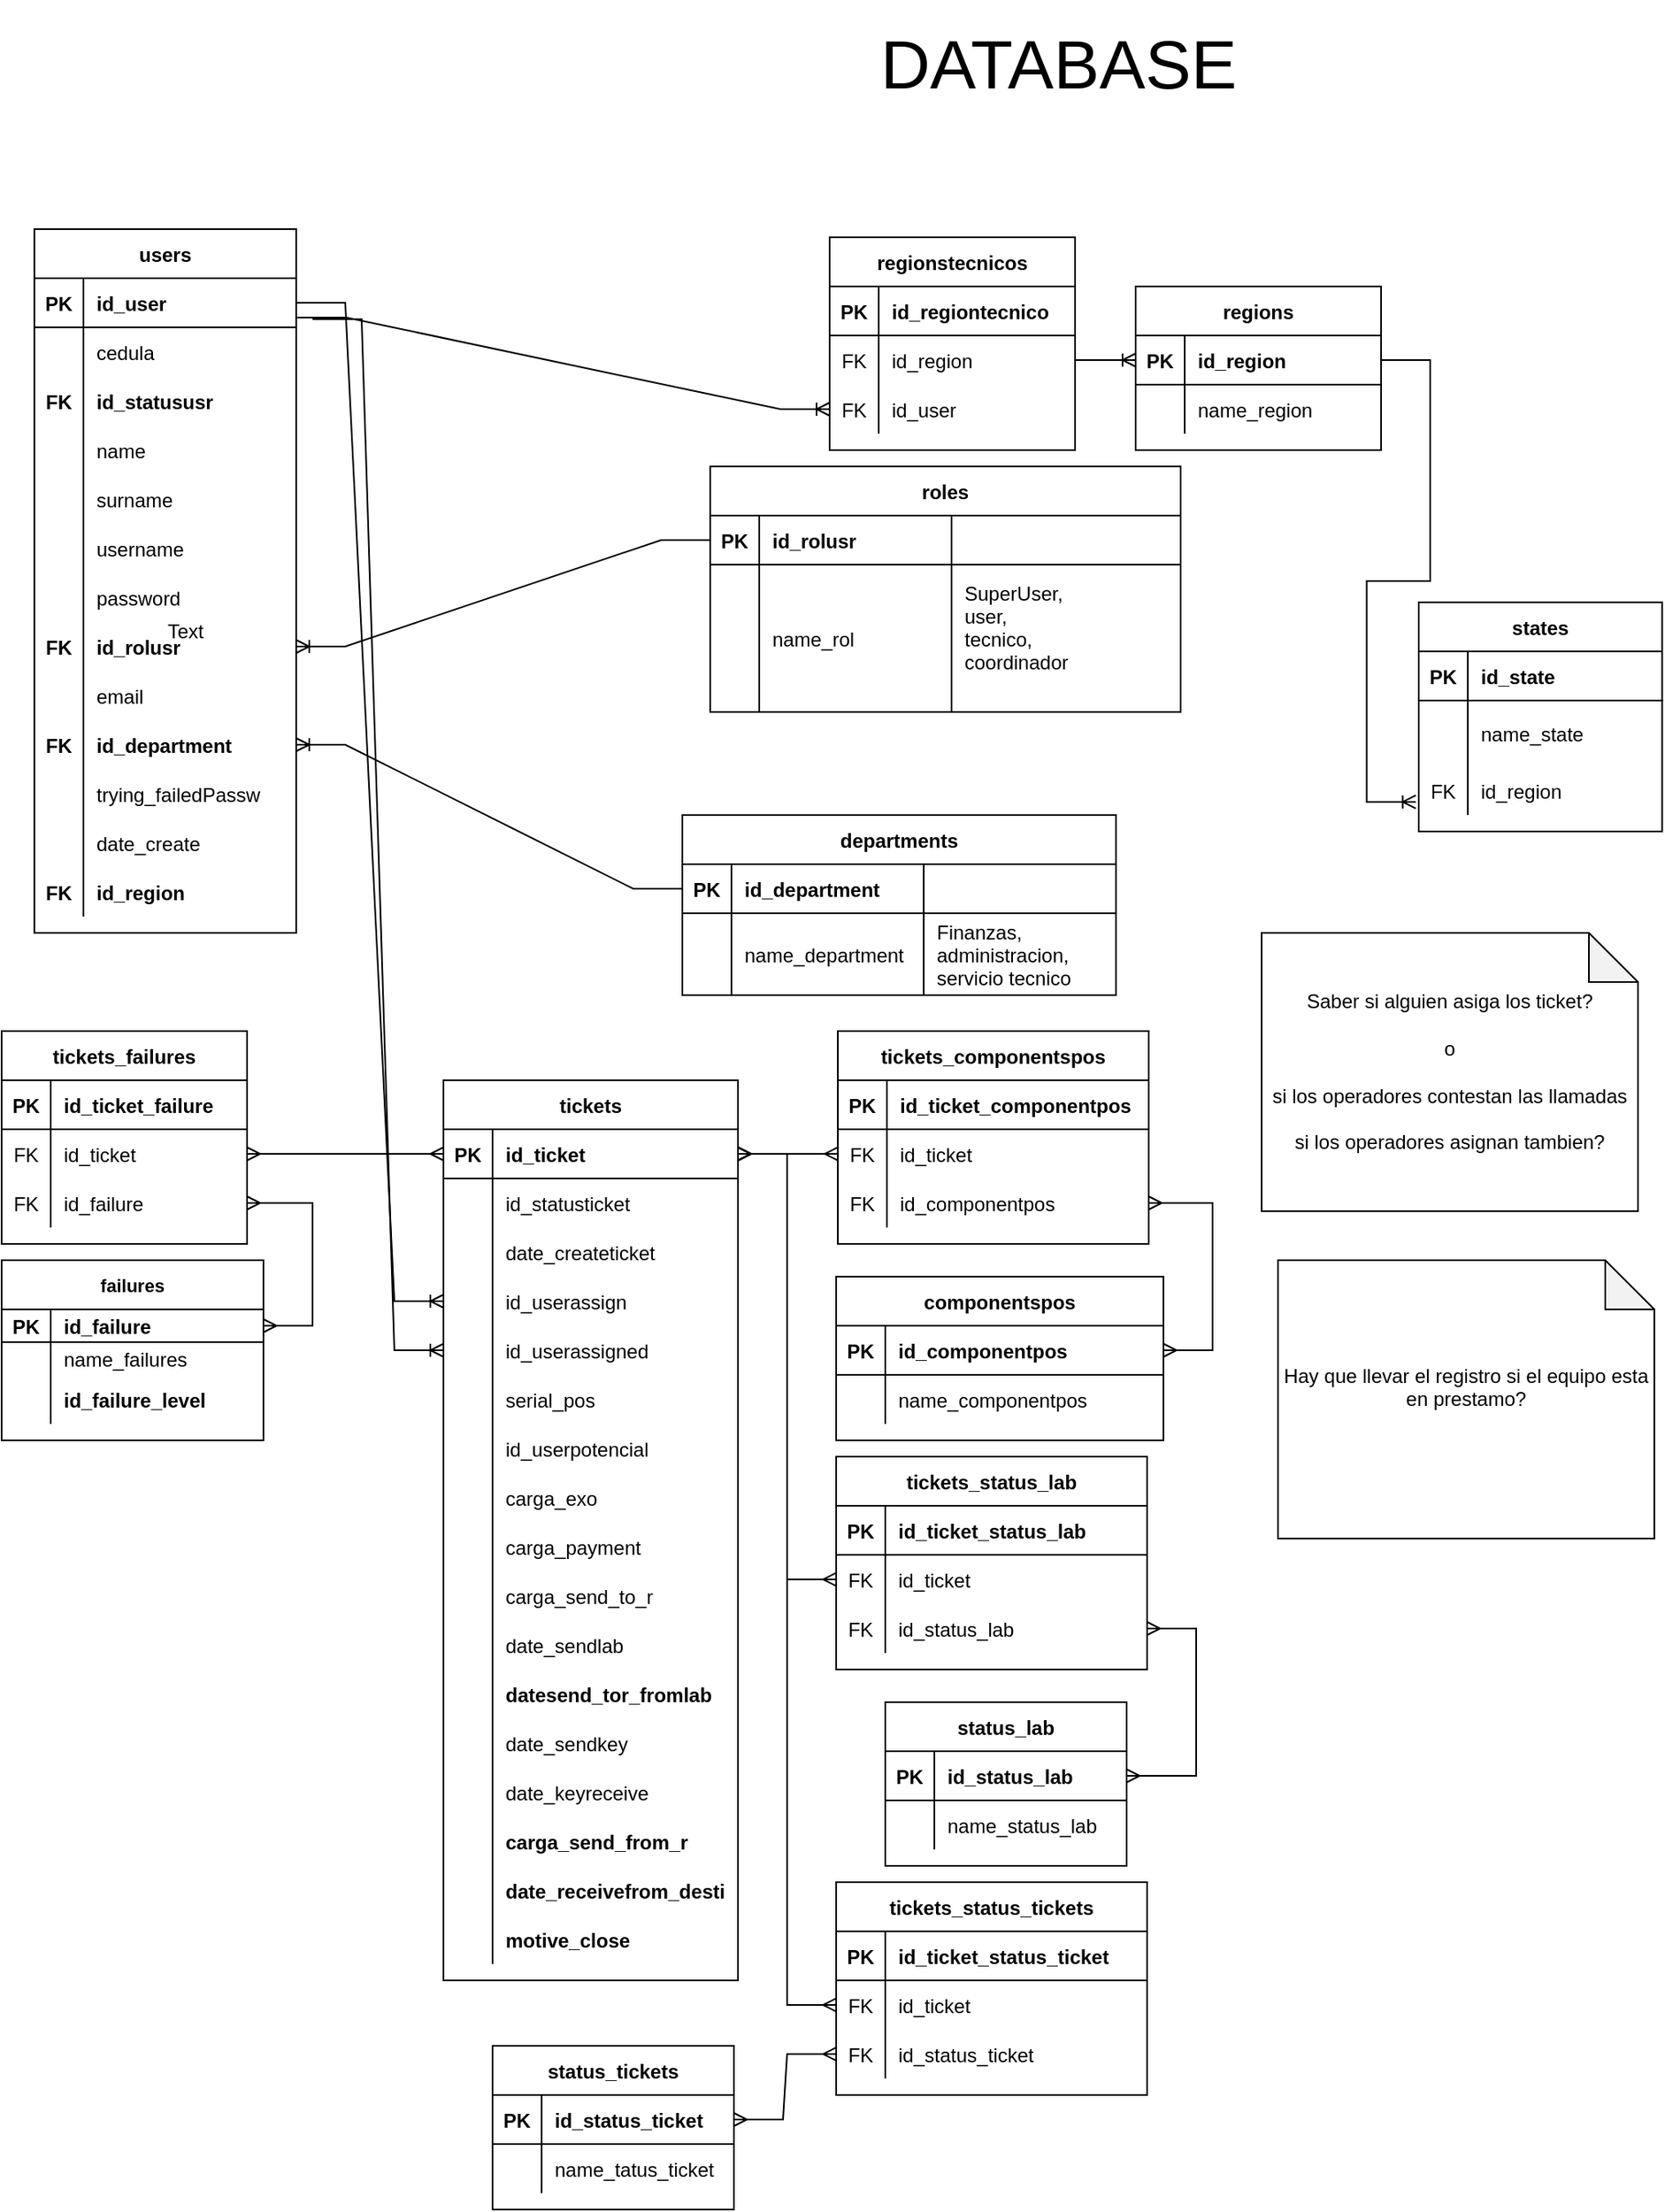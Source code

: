 <mxfile version="26.1.0">
  <diagram id="R2lEEEUBdFMjLlhIrx00" name="Page-1">
    <mxGraphModel dx="2860" dy="2135" grid="1" gridSize="10" guides="0" tooltips="1" connect="1" arrows="1" fold="1" page="1" pageScale="1" pageWidth="850" pageHeight="1100" math="0" shadow="0" extFonts="Permanent Marker^https://fonts.googleapis.com/css?family=Permanent+Marker">
      <root>
        <mxCell id="0" />
        <mxCell id="1" parent="0" />
        <mxCell id="C-vyLk0tnHw3VtMMgP7b-23" value="users" style="shape=table;startSize=30;container=1;collapsible=1;childLayout=tableLayout;fixedRows=1;rowLines=0;fontStyle=1;align=center;resizeLast=1;" parent="1" vertex="1">
          <mxGeometry x="2486" y="574" width="160" height="430" as="geometry">
            <mxRectangle x="120" y="120" width="70" height="30" as="alternateBounds" />
          </mxGeometry>
        </mxCell>
        <mxCell id="C-vyLk0tnHw3VtMMgP7b-24" value="" style="shape=partialRectangle;collapsible=0;dropTarget=0;pointerEvents=0;fillColor=none;points=[[0,0.5],[1,0.5]];portConstraint=eastwest;top=0;left=0;right=0;bottom=1;" parent="C-vyLk0tnHw3VtMMgP7b-23" vertex="1">
          <mxGeometry y="30" width="160" height="30" as="geometry" />
        </mxCell>
        <mxCell id="C-vyLk0tnHw3VtMMgP7b-25" value="PK" style="shape=partialRectangle;overflow=hidden;connectable=0;fillColor=none;top=0;left=0;bottom=0;right=0;fontStyle=1;" parent="C-vyLk0tnHw3VtMMgP7b-24" vertex="1">
          <mxGeometry width="30" height="30" as="geometry">
            <mxRectangle width="30" height="30" as="alternateBounds" />
          </mxGeometry>
        </mxCell>
        <mxCell id="C-vyLk0tnHw3VtMMgP7b-26" value="id_user" style="shape=partialRectangle;overflow=hidden;connectable=0;fillColor=none;top=0;left=0;bottom=0;right=0;align=left;spacingLeft=6;fontStyle=1;" parent="C-vyLk0tnHw3VtMMgP7b-24" vertex="1">
          <mxGeometry x="30" width="130" height="30" as="geometry">
            <mxRectangle width="130" height="30" as="alternateBounds" />
          </mxGeometry>
        </mxCell>
        <mxCell id="C-vyLk0tnHw3VtMMgP7b-27" value="" style="shape=partialRectangle;collapsible=0;dropTarget=0;pointerEvents=0;fillColor=none;points=[[0,0.5],[1,0.5]];portConstraint=eastwest;top=0;left=0;right=0;bottom=0;" parent="C-vyLk0tnHw3VtMMgP7b-23" vertex="1">
          <mxGeometry y="60" width="160" height="30" as="geometry" />
        </mxCell>
        <mxCell id="C-vyLk0tnHw3VtMMgP7b-28" value="" style="shape=partialRectangle;overflow=hidden;connectable=0;fillColor=none;top=0;left=0;bottom=0;right=0;" parent="C-vyLk0tnHw3VtMMgP7b-27" vertex="1">
          <mxGeometry width="30" height="30" as="geometry">
            <mxRectangle width="30" height="30" as="alternateBounds" />
          </mxGeometry>
        </mxCell>
        <mxCell id="C-vyLk0tnHw3VtMMgP7b-29" value="cedula " style="shape=partialRectangle;overflow=hidden;connectable=0;fillColor=none;top=0;left=0;bottom=0;right=0;align=left;spacingLeft=6;" parent="C-vyLk0tnHw3VtMMgP7b-27" vertex="1">
          <mxGeometry x="30" width="130" height="30" as="geometry">
            <mxRectangle width="130" height="30" as="alternateBounds" />
          </mxGeometry>
        </mxCell>
        <mxCell id="Sqgs_H5C6v_HcReaasqR-1" style="shape=partialRectangle;collapsible=0;dropTarget=0;pointerEvents=0;fillColor=none;points=[[0,0.5],[1,0.5]];portConstraint=eastwest;top=0;left=0;right=0;bottom=0;" parent="C-vyLk0tnHw3VtMMgP7b-23" vertex="1">
          <mxGeometry y="90" width="160" height="30" as="geometry" />
        </mxCell>
        <mxCell id="Sqgs_H5C6v_HcReaasqR-2" value="FK" style="shape=partialRectangle;overflow=hidden;connectable=0;fillColor=none;top=0;left=0;bottom=0;right=0;strokeColor=light-dark(#000000,#FFFFFF);fontStyle=1" parent="Sqgs_H5C6v_HcReaasqR-1" vertex="1">
          <mxGeometry width="30" height="30" as="geometry">
            <mxRectangle width="30" height="30" as="alternateBounds" />
          </mxGeometry>
        </mxCell>
        <mxCell id="Sqgs_H5C6v_HcReaasqR-3" value="id_statususr" style="shape=partialRectangle;overflow=hidden;connectable=0;fillColor=none;top=0;left=0;bottom=0;right=0;align=left;spacingLeft=6;fontStyle=1" parent="Sqgs_H5C6v_HcReaasqR-1" vertex="1">
          <mxGeometry x="30" width="130" height="30" as="geometry">
            <mxRectangle width="130" height="30" as="alternateBounds" />
          </mxGeometry>
        </mxCell>
        <mxCell id="Sqgs_H5C6v_HcReaasqR-4" style="shape=partialRectangle;collapsible=0;dropTarget=0;pointerEvents=0;fillColor=none;points=[[0,0.5],[1,0.5]];portConstraint=eastwest;top=0;left=0;right=0;bottom=0;" parent="C-vyLk0tnHw3VtMMgP7b-23" vertex="1">
          <mxGeometry y="120" width="160" height="30" as="geometry" />
        </mxCell>
        <mxCell id="Sqgs_H5C6v_HcReaasqR-5" style="shape=partialRectangle;overflow=hidden;connectable=0;fillColor=none;top=0;left=0;bottom=0;right=0;" parent="Sqgs_H5C6v_HcReaasqR-4" vertex="1">
          <mxGeometry width="30" height="30" as="geometry">
            <mxRectangle width="30" height="30" as="alternateBounds" />
          </mxGeometry>
        </mxCell>
        <mxCell id="Sqgs_H5C6v_HcReaasqR-6" value="name" style="shape=partialRectangle;overflow=hidden;connectable=0;fillColor=none;top=0;left=0;bottom=0;right=0;align=left;spacingLeft=6;" parent="Sqgs_H5C6v_HcReaasqR-4" vertex="1">
          <mxGeometry x="30" width="130" height="30" as="geometry">
            <mxRectangle width="130" height="30" as="alternateBounds" />
          </mxGeometry>
        </mxCell>
        <mxCell id="Sqgs_H5C6v_HcReaasqR-7" style="shape=partialRectangle;collapsible=0;dropTarget=0;pointerEvents=0;fillColor=none;points=[[0,0.5],[1,0.5]];portConstraint=eastwest;top=0;left=0;right=0;bottom=0;" parent="C-vyLk0tnHw3VtMMgP7b-23" vertex="1">
          <mxGeometry y="150" width="160" height="30" as="geometry" />
        </mxCell>
        <mxCell id="Sqgs_H5C6v_HcReaasqR-8" style="shape=partialRectangle;overflow=hidden;connectable=0;fillColor=none;top=0;left=0;bottom=0;right=0;" parent="Sqgs_H5C6v_HcReaasqR-7" vertex="1">
          <mxGeometry width="30" height="30" as="geometry">
            <mxRectangle width="30" height="30" as="alternateBounds" />
          </mxGeometry>
        </mxCell>
        <mxCell id="Sqgs_H5C6v_HcReaasqR-9" value="surname" style="shape=partialRectangle;overflow=hidden;connectable=0;fillColor=none;top=0;left=0;bottom=0;right=0;align=left;spacingLeft=6;" parent="Sqgs_H5C6v_HcReaasqR-7" vertex="1">
          <mxGeometry x="30" width="130" height="30" as="geometry">
            <mxRectangle width="130" height="30" as="alternateBounds" />
          </mxGeometry>
        </mxCell>
        <mxCell id="Sqgs_H5C6v_HcReaasqR-10" style="shape=partialRectangle;collapsible=0;dropTarget=0;pointerEvents=0;fillColor=none;points=[[0,0.5],[1,0.5]];portConstraint=eastwest;top=0;left=0;right=0;bottom=0;" parent="C-vyLk0tnHw3VtMMgP7b-23" vertex="1">
          <mxGeometry y="180" width="160" height="30" as="geometry" />
        </mxCell>
        <mxCell id="Sqgs_H5C6v_HcReaasqR-11" style="shape=partialRectangle;overflow=hidden;connectable=0;fillColor=none;top=0;left=0;bottom=0;right=0;" parent="Sqgs_H5C6v_HcReaasqR-10" vertex="1">
          <mxGeometry width="30" height="30" as="geometry">
            <mxRectangle width="30" height="30" as="alternateBounds" />
          </mxGeometry>
        </mxCell>
        <mxCell id="Sqgs_H5C6v_HcReaasqR-12" value="username" style="shape=partialRectangle;overflow=hidden;connectable=0;fillColor=none;top=0;left=0;bottom=0;right=0;align=left;spacingLeft=6;" parent="Sqgs_H5C6v_HcReaasqR-10" vertex="1">
          <mxGeometry x="30" width="130" height="30" as="geometry">
            <mxRectangle width="130" height="30" as="alternateBounds" />
          </mxGeometry>
        </mxCell>
        <mxCell id="Sqgs_H5C6v_HcReaasqR-13" style="shape=partialRectangle;collapsible=0;dropTarget=0;pointerEvents=0;fillColor=none;points=[[0,0.5],[1,0.5]];portConstraint=eastwest;top=0;left=0;right=0;bottom=0;" parent="C-vyLk0tnHw3VtMMgP7b-23" vertex="1">
          <mxGeometry y="210" width="160" height="30" as="geometry" />
        </mxCell>
        <mxCell id="Sqgs_H5C6v_HcReaasqR-14" style="shape=partialRectangle;overflow=hidden;connectable=0;fillColor=none;top=0;left=0;bottom=0;right=0;" parent="Sqgs_H5C6v_HcReaasqR-13" vertex="1">
          <mxGeometry width="30" height="30" as="geometry">
            <mxRectangle width="30" height="30" as="alternateBounds" />
          </mxGeometry>
        </mxCell>
        <mxCell id="Sqgs_H5C6v_HcReaasqR-15" value="password" style="shape=partialRectangle;overflow=hidden;connectable=0;fillColor=none;top=0;left=0;bottom=0;right=0;align=left;spacingLeft=6;" parent="Sqgs_H5C6v_HcReaasqR-13" vertex="1">
          <mxGeometry x="30" width="130" height="30" as="geometry">
            <mxRectangle width="130" height="30" as="alternateBounds" />
          </mxGeometry>
        </mxCell>
        <mxCell id="Sqgs_H5C6v_HcReaasqR-19" style="shape=partialRectangle;collapsible=0;dropTarget=0;pointerEvents=0;fillColor=none;points=[[0,0.5],[1,0.5]];portConstraint=eastwest;top=0;left=0;right=0;bottom=0;" parent="C-vyLk0tnHw3VtMMgP7b-23" vertex="1">
          <mxGeometry y="240" width="160" height="30" as="geometry" />
        </mxCell>
        <mxCell id="Sqgs_H5C6v_HcReaasqR-20" value="FK" style="shape=partialRectangle;overflow=hidden;connectable=0;fillColor=none;top=0;left=0;bottom=0;right=0;fontStyle=1" parent="Sqgs_H5C6v_HcReaasqR-19" vertex="1">
          <mxGeometry width="30" height="30" as="geometry">
            <mxRectangle width="30" height="30" as="alternateBounds" />
          </mxGeometry>
        </mxCell>
        <mxCell id="Sqgs_H5C6v_HcReaasqR-21" value="id_rolusr" style="shape=partialRectangle;overflow=hidden;connectable=0;fillColor=none;top=0;left=0;bottom=0;right=0;align=left;spacingLeft=6;fontStyle=1" parent="Sqgs_H5C6v_HcReaasqR-19" vertex="1">
          <mxGeometry x="30" width="130" height="30" as="geometry">
            <mxRectangle width="130" height="30" as="alternateBounds" />
          </mxGeometry>
        </mxCell>
        <mxCell id="Sqgs_H5C6v_HcReaasqR-22" style="shape=partialRectangle;collapsible=0;dropTarget=0;pointerEvents=0;fillColor=none;points=[[0,0.5],[1,0.5]];portConstraint=eastwest;top=0;left=0;right=0;bottom=0;" parent="C-vyLk0tnHw3VtMMgP7b-23" vertex="1">
          <mxGeometry y="270" width="160" height="30" as="geometry" />
        </mxCell>
        <mxCell id="Sqgs_H5C6v_HcReaasqR-23" style="shape=partialRectangle;overflow=hidden;connectable=0;fillColor=none;top=0;left=0;bottom=0;right=0;" parent="Sqgs_H5C6v_HcReaasqR-22" vertex="1">
          <mxGeometry width="30" height="30" as="geometry">
            <mxRectangle width="30" height="30" as="alternateBounds" />
          </mxGeometry>
        </mxCell>
        <mxCell id="Sqgs_H5C6v_HcReaasqR-24" value="email " style="shape=partialRectangle;overflow=hidden;connectable=0;fillColor=none;top=0;left=0;bottom=0;right=0;align=left;spacingLeft=6;" parent="Sqgs_H5C6v_HcReaasqR-22" vertex="1">
          <mxGeometry x="30" width="130" height="30" as="geometry">
            <mxRectangle width="130" height="30" as="alternateBounds" />
          </mxGeometry>
        </mxCell>
        <mxCell id="Sqgs_H5C6v_HcReaasqR-25" style="shape=partialRectangle;collapsible=0;dropTarget=0;pointerEvents=0;fillColor=none;points=[[0,0.5],[1,0.5]];portConstraint=eastwest;top=0;left=0;right=0;bottom=0;" parent="C-vyLk0tnHw3VtMMgP7b-23" vertex="1">
          <mxGeometry y="300" width="160" height="30" as="geometry" />
        </mxCell>
        <mxCell id="Sqgs_H5C6v_HcReaasqR-26" value="FK" style="shape=partialRectangle;overflow=hidden;connectable=0;fillColor=none;top=0;left=0;bottom=0;right=0;fontStyle=1" parent="Sqgs_H5C6v_HcReaasqR-25" vertex="1">
          <mxGeometry width="30" height="30" as="geometry">
            <mxRectangle width="30" height="30" as="alternateBounds" />
          </mxGeometry>
        </mxCell>
        <mxCell id="Sqgs_H5C6v_HcReaasqR-27" value="id_department" style="shape=partialRectangle;overflow=hidden;connectable=0;fillColor=none;top=0;left=0;bottom=0;right=0;align=left;spacingLeft=6;fontStyle=1" parent="Sqgs_H5C6v_HcReaasqR-25" vertex="1">
          <mxGeometry x="30" width="130" height="30" as="geometry">
            <mxRectangle width="130" height="30" as="alternateBounds" />
          </mxGeometry>
        </mxCell>
        <mxCell id="Sqgs_H5C6v_HcReaasqR-28" style="shape=partialRectangle;collapsible=0;dropTarget=0;pointerEvents=0;fillColor=none;points=[[0,0.5],[1,0.5]];portConstraint=eastwest;top=0;left=0;right=0;bottom=0;" parent="C-vyLk0tnHw3VtMMgP7b-23" vertex="1">
          <mxGeometry y="330" width="160" height="30" as="geometry" />
        </mxCell>
        <mxCell id="Sqgs_H5C6v_HcReaasqR-29" style="shape=partialRectangle;overflow=hidden;connectable=0;fillColor=none;top=0;left=0;bottom=0;right=0;fontStyle=1" parent="Sqgs_H5C6v_HcReaasqR-28" vertex="1">
          <mxGeometry width="30" height="30" as="geometry">
            <mxRectangle width="30" height="30" as="alternateBounds" />
          </mxGeometry>
        </mxCell>
        <mxCell id="Sqgs_H5C6v_HcReaasqR-30" value="trying_failedPassw" style="shape=partialRectangle;overflow=hidden;connectable=0;fillColor=none;top=0;left=0;bottom=0;right=0;align=left;spacingLeft=6;fontStyle=0" parent="Sqgs_H5C6v_HcReaasqR-28" vertex="1">
          <mxGeometry x="30" width="130" height="30" as="geometry">
            <mxRectangle width="130" height="30" as="alternateBounds" />
          </mxGeometry>
        </mxCell>
        <mxCell id="Sqgs_H5C6v_HcReaasqR-48" style="shape=partialRectangle;collapsible=0;dropTarget=0;pointerEvents=0;fillColor=none;points=[[0,0.5],[1,0.5]];portConstraint=eastwest;top=0;left=0;right=0;bottom=0;" parent="C-vyLk0tnHw3VtMMgP7b-23" vertex="1">
          <mxGeometry y="360" width="160" height="30" as="geometry" />
        </mxCell>
        <mxCell id="Sqgs_H5C6v_HcReaasqR-49" style="shape=partialRectangle;overflow=hidden;connectable=0;fillColor=none;top=0;left=0;bottom=0;right=0;fontStyle=1" parent="Sqgs_H5C6v_HcReaasqR-48" vertex="1">
          <mxGeometry width="30" height="30" as="geometry">
            <mxRectangle width="30" height="30" as="alternateBounds" />
          </mxGeometry>
        </mxCell>
        <mxCell id="Sqgs_H5C6v_HcReaasqR-50" value="date_create " style="shape=partialRectangle;overflow=hidden;connectable=0;fillColor=none;top=0;left=0;bottom=0;right=0;align=left;spacingLeft=6;fontStyle=0" parent="Sqgs_H5C6v_HcReaasqR-48" vertex="1">
          <mxGeometry x="30" width="130" height="30" as="geometry">
            <mxRectangle width="130" height="30" as="alternateBounds" />
          </mxGeometry>
        </mxCell>
        <mxCell id="Sqgs_H5C6v_HcReaasqR-45" style="shape=partialRectangle;collapsible=0;dropTarget=0;pointerEvents=0;fillColor=none;points=[[0,0.5],[1,0.5]];portConstraint=eastwest;top=0;left=0;right=0;bottom=0;" parent="C-vyLk0tnHw3VtMMgP7b-23" vertex="1">
          <mxGeometry y="390" width="160" height="30" as="geometry" />
        </mxCell>
        <mxCell id="Sqgs_H5C6v_HcReaasqR-46" value="FK" style="shape=partialRectangle;overflow=hidden;connectable=0;fillColor=none;top=0;left=0;bottom=0;right=0;fontStyle=1" parent="Sqgs_H5C6v_HcReaasqR-45" vertex="1">
          <mxGeometry width="30" height="30" as="geometry">
            <mxRectangle width="30" height="30" as="alternateBounds" />
          </mxGeometry>
        </mxCell>
        <mxCell id="Sqgs_H5C6v_HcReaasqR-47" value="id_region" style="shape=partialRectangle;overflow=hidden;connectable=0;fillColor=none;top=0;left=0;bottom=0;right=0;align=left;spacingLeft=6;fontStyle=1" parent="Sqgs_H5C6v_HcReaasqR-45" vertex="1">
          <mxGeometry x="30" width="130" height="30" as="geometry">
            <mxRectangle width="130" height="30" as="alternateBounds" />
          </mxGeometry>
        </mxCell>
        <mxCell id="Sqgs_H5C6v_HcReaasqR-54" value="roles" style="shape=table;startSize=30;container=1;collapsible=1;childLayout=tableLayout;fixedRows=1;rowLines=0;fontStyle=1;align=center;resizeLast=1;" parent="1" vertex="1">
          <mxGeometry x="2899" y="719" width="287.5" height="150" as="geometry" />
        </mxCell>
        <mxCell id="Sqgs_H5C6v_HcReaasqR-55" value="" style="shape=partialRectangle;collapsible=0;dropTarget=0;pointerEvents=0;fillColor=none;points=[[0,0.5],[1,0.5]];portConstraint=eastwest;top=0;left=0;right=0;bottom=1;" parent="Sqgs_H5C6v_HcReaasqR-54" vertex="1">
          <mxGeometry y="30" width="287.5" height="30" as="geometry" />
        </mxCell>
        <mxCell id="Sqgs_H5C6v_HcReaasqR-56" value="PK" style="shape=partialRectangle;overflow=hidden;connectable=0;fillColor=none;top=0;left=0;bottom=0;right=0;fontStyle=1;" parent="Sqgs_H5C6v_HcReaasqR-55" vertex="1">
          <mxGeometry width="30" height="30" as="geometry">
            <mxRectangle width="30" height="30" as="alternateBounds" />
          </mxGeometry>
        </mxCell>
        <mxCell id="Sqgs_H5C6v_HcReaasqR-57" value="id_rolusr" style="shape=partialRectangle;overflow=hidden;connectable=0;fillColor=none;top=0;left=0;bottom=0;right=0;align=left;spacingLeft=6;fontStyle=1;" parent="Sqgs_H5C6v_HcReaasqR-55" vertex="1">
          <mxGeometry x="30" width="117.5" height="30" as="geometry">
            <mxRectangle width="117.5" height="30" as="alternateBounds" />
          </mxGeometry>
        </mxCell>
        <mxCell id="iycd4zX4fG2qtghuJg8L-71" value="          " style="shape=partialRectangle;overflow=hidden;connectable=0;fillColor=none;top=0;left=0;bottom=0;right=0;align=left;spacingLeft=6;fontStyle=1;" vertex="1" parent="Sqgs_H5C6v_HcReaasqR-55">
          <mxGeometry x="147.5" width="140" height="30" as="geometry">
            <mxRectangle width="140" height="30" as="alternateBounds" />
          </mxGeometry>
        </mxCell>
        <mxCell id="Sqgs_H5C6v_HcReaasqR-61" value="" style="shape=partialRectangle;collapsible=0;dropTarget=0;pointerEvents=0;fillColor=none;points=[[0,0.5],[1,0.5]];portConstraint=eastwest;top=0;left=0;right=0;bottom=0;" parent="Sqgs_H5C6v_HcReaasqR-54" vertex="1">
          <mxGeometry y="60" width="287.5" height="90" as="geometry" />
        </mxCell>
        <mxCell id="Sqgs_H5C6v_HcReaasqR-62" value="" style="shape=partialRectangle;overflow=hidden;connectable=0;fillColor=none;top=0;left=0;bottom=0;right=0;" parent="Sqgs_H5C6v_HcReaasqR-61" vertex="1">
          <mxGeometry width="30" height="90" as="geometry">
            <mxRectangle width="30" height="90" as="alternateBounds" />
          </mxGeometry>
        </mxCell>
        <mxCell id="Sqgs_H5C6v_HcReaasqR-63" value="name_rol" style="shape=partialRectangle;overflow=hidden;connectable=0;fillColor=none;top=0;left=0;bottom=0;right=0;align=left;spacingLeft=6;" parent="Sqgs_H5C6v_HcReaasqR-61" vertex="1">
          <mxGeometry x="30" width="117.5" height="90" as="geometry">
            <mxRectangle width="117.5" height="90" as="alternateBounds" />
          </mxGeometry>
        </mxCell>
        <mxCell id="iycd4zX4fG2qtghuJg8L-72" value="SuperUser,&#xa;user,&#xa;tecnico,&#xa;coordinador&#xa;" style="shape=partialRectangle;overflow=hidden;connectable=0;fillColor=none;top=0;left=0;bottom=0;right=0;align=left;spacingLeft=6;" vertex="1" parent="Sqgs_H5C6v_HcReaasqR-61">
          <mxGeometry x="147.5" width="140" height="90" as="geometry">
            <mxRectangle width="140" height="90" as="alternateBounds" />
          </mxGeometry>
        </mxCell>
        <mxCell id="Sqgs_H5C6v_HcReaasqR-67" value="" style="edgeStyle=entityRelationEdgeStyle;fontSize=12;html=1;endArrow=ERoneToMany;rounded=0;exitX=0;exitY=0.5;exitDx=0;exitDy=0;entryX=1;entryY=0.5;entryDx=0;entryDy=0;" parent="1" source="Sqgs_H5C6v_HcReaasqR-55" target="Sqgs_H5C6v_HcReaasqR-19" edge="1">
          <mxGeometry width="100" height="100" relative="1" as="geometry">
            <mxPoint x="2939" y="809" as="sourcePoint" />
            <mxPoint x="3039" y="709" as="targetPoint" />
          </mxGeometry>
        </mxCell>
        <mxCell id="Sqgs_H5C6v_HcReaasqR-82" value="regions" style="shape=table;startSize=30;container=1;collapsible=1;childLayout=tableLayout;fixedRows=1;rowLines=0;fontStyle=1;align=center;resizeLast=1;" parent="1" vertex="1">
          <mxGeometry x="3159" y="609" width="150" height="100" as="geometry" />
        </mxCell>
        <mxCell id="Sqgs_H5C6v_HcReaasqR-83" value="" style="shape=partialRectangle;collapsible=0;dropTarget=0;pointerEvents=0;fillColor=none;points=[[0,0.5],[1,0.5]];portConstraint=eastwest;top=0;left=0;right=0;bottom=1;" parent="Sqgs_H5C6v_HcReaasqR-82" vertex="1">
          <mxGeometry y="30" width="150" height="30" as="geometry" />
        </mxCell>
        <mxCell id="Sqgs_H5C6v_HcReaasqR-84" value="PK" style="shape=partialRectangle;overflow=hidden;connectable=0;fillColor=none;top=0;left=0;bottom=0;right=0;fontStyle=1;" parent="Sqgs_H5C6v_HcReaasqR-83" vertex="1">
          <mxGeometry width="30" height="30" as="geometry">
            <mxRectangle width="30" height="30" as="alternateBounds" />
          </mxGeometry>
        </mxCell>
        <mxCell id="Sqgs_H5C6v_HcReaasqR-85" value="id_region" style="shape=partialRectangle;overflow=hidden;connectable=0;fillColor=none;top=0;left=0;bottom=0;right=0;align=left;spacingLeft=6;fontStyle=1;" parent="Sqgs_H5C6v_HcReaasqR-83" vertex="1">
          <mxGeometry x="30" width="120" height="30" as="geometry">
            <mxRectangle width="120" height="30" as="alternateBounds" />
          </mxGeometry>
        </mxCell>
        <mxCell id="Sqgs_H5C6v_HcReaasqR-86" value="" style="shape=partialRectangle;collapsible=0;dropTarget=0;pointerEvents=0;fillColor=none;points=[[0,0.5],[1,0.5]];portConstraint=eastwest;top=0;left=0;right=0;bottom=0;" parent="Sqgs_H5C6v_HcReaasqR-82" vertex="1">
          <mxGeometry y="60" width="150" height="30" as="geometry" />
        </mxCell>
        <mxCell id="Sqgs_H5C6v_HcReaasqR-87" value="" style="shape=partialRectangle;overflow=hidden;connectable=0;fillColor=none;top=0;left=0;bottom=0;right=0;" parent="Sqgs_H5C6v_HcReaasqR-86" vertex="1">
          <mxGeometry width="30" height="30" as="geometry">
            <mxRectangle width="30" height="30" as="alternateBounds" />
          </mxGeometry>
        </mxCell>
        <mxCell id="Sqgs_H5C6v_HcReaasqR-88" value="name_region" style="shape=partialRectangle;overflow=hidden;connectable=0;fillColor=none;top=0;left=0;bottom=0;right=0;align=left;spacingLeft=6;" parent="Sqgs_H5C6v_HcReaasqR-86" vertex="1">
          <mxGeometry x="30" width="120" height="30" as="geometry">
            <mxRectangle width="120" height="30" as="alternateBounds" />
          </mxGeometry>
        </mxCell>
        <mxCell id="Sqgs_H5C6v_HcReaasqR-106" value="departments" style="shape=table;startSize=30;container=1;collapsible=1;childLayout=tableLayout;fixedRows=1;rowLines=0;fontStyle=1;align=center;resizeLast=1;" parent="1" vertex="1">
          <mxGeometry x="2882" y="932" width="265" height="110" as="geometry" />
        </mxCell>
        <mxCell id="Sqgs_H5C6v_HcReaasqR-107" value="" style="shape=partialRectangle;collapsible=0;dropTarget=0;pointerEvents=0;fillColor=none;points=[[0,0.5],[1,0.5]];portConstraint=eastwest;top=0;left=0;right=0;bottom=1;" parent="Sqgs_H5C6v_HcReaasqR-106" vertex="1">
          <mxGeometry y="30" width="265" height="30" as="geometry" />
        </mxCell>
        <mxCell id="Sqgs_H5C6v_HcReaasqR-108" value="PK" style="shape=partialRectangle;overflow=hidden;connectable=0;fillColor=none;top=0;left=0;bottom=0;right=0;fontStyle=1;" parent="Sqgs_H5C6v_HcReaasqR-107" vertex="1">
          <mxGeometry width="30" height="30" as="geometry">
            <mxRectangle width="30" height="30" as="alternateBounds" />
          </mxGeometry>
        </mxCell>
        <mxCell id="Sqgs_H5C6v_HcReaasqR-109" value="id_department" style="shape=partialRectangle;overflow=hidden;connectable=0;fillColor=none;top=0;left=0;bottom=0;right=0;align=left;spacingLeft=6;fontStyle=1;" parent="Sqgs_H5C6v_HcReaasqR-107" vertex="1">
          <mxGeometry x="30" width="117.5" height="30" as="geometry">
            <mxRectangle width="117.5" height="30" as="alternateBounds" />
          </mxGeometry>
        </mxCell>
        <mxCell id="iycd4zX4fG2qtghuJg8L-73" style="shape=partialRectangle;overflow=hidden;connectable=0;fillColor=none;top=0;left=0;bottom=0;right=0;align=left;spacingLeft=6;fontStyle=5;" vertex="1" parent="Sqgs_H5C6v_HcReaasqR-107">
          <mxGeometry x="147.5" width="117.5" height="30" as="geometry">
            <mxRectangle width="117.5" height="30" as="alternateBounds" />
          </mxGeometry>
        </mxCell>
        <mxCell id="Sqgs_H5C6v_HcReaasqR-110" value="" style="shape=partialRectangle;collapsible=0;dropTarget=0;pointerEvents=0;fillColor=none;points=[[0,0.5],[1,0.5]];portConstraint=eastwest;top=0;left=0;right=0;bottom=0;" parent="Sqgs_H5C6v_HcReaasqR-106" vertex="1">
          <mxGeometry y="60" width="265" height="50" as="geometry" />
        </mxCell>
        <mxCell id="Sqgs_H5C6v_HcReaasqR-111" value="" style="shape=partialRectangle;overflow=hidden;connectable=0;fillColor=none;top=0;left=0;bottom=0;right=0;" parent="Sqgs_H5C6v_HcReaasqR-110" vertex="1">
          <mxGeometry width="30" height="50" as="geometry">
            <mxRectangle width="30" height="50" as="alternateBounds" />
          </mxGeometry>
        </mxCell>
        <mxCell id="Sqgs_H5C6v_HcReaasqR-112" value="name_department" style="shape=partialRectangle;overflow=hidden;connectable=0;fillColor=none;top=0;left=0;bottom=0;right=0;align=left;spacingLeft=6;" parent="Sqgs_H5C6v_HcReaasqR-110" vertex="1">
          <mxGeometry x="30" width="117.5" height="50" as="geometry">
            <mxRectangle width="117.5" height="50" as="alternateBounds" />
          </mxGeometry>
        </mxCell>
        <mxCell id="iycd4zX4fG2qtghuJg8L-74" value="Finanzas, &#xa;administracion, &#xa;servicio tecnico" style="shape=partialRectangle;overflow=hidden;connectable=0;fillColor=none;top=0;left=0;bottom=0;right=0;align=left;spacingLeft=6;" vertex="1" parent="Sqgs_H5C6v_HcReaasqR-110">
          <mxGeometry x="147.5" width="117.5" height="50" as="geometry">
            <mxRectangle width="117.5" height="50" as="alternateBounds" />
          </mxGeometry>
        </mxCell>
        <mxCell id="CD2W80P9esgLTt7IHDbQ-4" value="states" style="shape=table;startSize=30;container=1;collapsible=1;childLayout=tableLayout;fixedRows=1;rowLines=0;fontStyle=1;align=center;resizeLast=1;" parent="1" vertex="1">
          <mxGeometry x="3332" y="802" width="148.75" height="140" as="geometry" />
        </mxCell>
        <mxCell id="CD2W80P9esgLTt7IHDbQ-5" value="" style="shape=partialRectangle;collapsible=0;dropTarget=0;pointerEvents=0;fillColor=none;points=[[0,0.5],[1,0.5]];portConstraint=eastwest;top=0;left=0;right=0;bottom=1;" parent="CD2W80P9esgLTt7IHDbQ-4" vertex="1">
          <mxGeometry y="30" width="148.75" height="30" as="geometry" />
        </mxCell>
        <mxCell id="CD2W80P9esgLTt7IHDbQ-6" value="PK" style="shape=partialRectangle;overflow=hidden;connectable=0;fillColor=none;top=0;left=0;bottom=0;right=0;fontStyle=1;" parent="CD2W80P9esgLTt7IHDbQ-5" vertex="1">
          <mxGeometry width="30" height="30" as="geometry">
            <mxRectangle width="30" height="30" as="alternateBounds" />
          </mxGeometry>
        </mxCell>
        <mxCell id="CD2W80P9esgLTt7IHDbQ-7" value="id_state" style="shape=partialRectangle;overflow=hidden;connectable=0;fillColor=none;top=0;left=0;bottom=0;right=0;align=left;spacingLeft=6;fontStyle=1;" parent="CD2W80P9esgLTt7IHDbQ-5" vertex="1">
          <mxGeometry x="30" width="118.75" height="30" as="geometry">
            <mxRectangle width="118.75" height="30" as="alternateBounds" />
          </mxGeometry>
        </mxCell>
        <mxCell id="CD2W80P9esgLTt7IHDbQ-8" value="" style="shape=partialRectangle;collapsible=0;dropTarget=0;pointerEvents=0;fillColor=none;points=[[0,0.5],[1,0.5]];portConstraint=eastwest;top=0;left=0;right=0;bottom=0;" parent="CD2W80P9esgLTt7IHDbQ-4" vertex="1">
          <mxGeometry y="60" width="148.75" height="40" as="geometry" />
        </mxCell>
        <mxCell id="CD2W80P9esgLTt7IHDbQ-9" value="" style="shape=partialRectangle;overflow=hidden;connectable=0;fillColor=none;top=0;left=0;bottom=0;right=0;" parent="CD2W80P9esgLTt7IHDbQ-8" vertex="1">
          <mxGeometry width="30" height="40" as="geometry">
            <mxRectangle width="30" height="40" as="alternateBounds" />
          </mxGeometry>
        </mxCell>
        <mxCell id="CD2W80P9esgLTt7IHDbQ-10" value="name_state" style="shape=partialRectangle;overflow=hidden;connectable=0;fillColor=none;top=0;left=0;bottom=0;right=0;align=left;spacingLeft=6;" parent="CD2W80P9esgLTt7IHDbQ-8" vertex="1">
          <mxGeometry x="30" width="118.75" height="40" as="geometry">
            <mxRectangle width="118.75" height="40" as="alternateBounds" />
          </mxGeometry>
        </mxCell>
        <mxCell id="iycd4zX4fG2qtghuJg8L-2" style="shape=partialRectangle;collapsible=0;dropTarget=0;pointerEvents=0;fillColor=none;points=[[0,0.5],[1,0.5]];portConstraint=eastwest;top=0;left=0;right=0;bottom=0;" vertex="1" parent="CD2W80P9esgLTt7IHDbQ-4">
          <mxGeometry y="100" width="148.75" height="30" as="geometry" />
        </mxCell>
        <mxCell id="iycd4zX4fG2qtghuJg8L-3" value="FK" style="shape=partialRectangle;overflow=hidden;connectable=0;fillColor=none;top=0;left=0;bottom=0;right=0;" vertex="1" parent="iycd4zX4fG2qtghuJg8L-2">
          <mxGeometry width="30" height="30" as="geometry">
            <mxRectangle width="30" height="30" as="alternateBounds" />
          </mxGeometry>
        </mxCell>
        <mxCell id="iycd4zX4fG2qtghuJg8L-4" value="id_region" style="shape=partialRectangle;overflow=hidden;connectable=0;fillColor=none;top=0;left=0;bottom=0;right=0;align=left;spacingLeft=6;" vertex="1" parent="iycd4zX4fG2qtghuJg8L-2">
          <mxGeometry x="30" width="118.75" height="30" as="geometry">
            <mxRectangle width="118.75" height="30" as="alternateBounds" />
          </mxGeometry>
        </mxCell>
        <mxCell id="VVO5BaU0PzbahYw-3Fpo-11" value="regionstecnicos" style="shape=table;startSize=30;container=1;collapsible=1;childLayout=tableLayout;fixedRows=1;rowLines=0;fontStyle=1;align=center;resizeLast=1;" parent="1" vertex="1">
          <mxGeometry x="2972" y="579" width="150" height="130" as="geometry" />
        </mxCell>
        <mxCell id="VVO5BaU0PzbahYw-3Fpo-12" value="" style="shape=partialRectangle;collapsible=0;dropTarget=0;pointerEvents=0;fillColor=none;points=[[0,0.5],[1,0.5]];portConstraint=eastwest;top=0;left=0;right=0;bottom=1;" parent="VVO5BaU0PzbahYw-3Fpo-11" vertex="1">
          <mxGeometry y="30" width="150" height="30" as="geometry" />
        </mxCell>
        <mxCell id="VVO5BaU0PzbahYw-3Fpo-13" value="PK" style="shape=partialRectangle;overflow=hidden;connectable=0;fillColor=none;top=0;left=0;bottom=0;right=0;fontStyle=1;" parent="VVO5BaU0PzbahYw-3Fpo-12" vertex="1">
          <mxGeometry width="30" height="30" as="geometry">
            <mxRectangle width="30" height="30" as="alternateBounds" />
          </mxGeometry>
        </mxCell>
        <mxCell id="VVO5BaU0PzbahYw-3Fpo-14" value="id_regiontecnico" style="shape=partialRectangle;overflow=hidden;connectable=0;fillColor=none;top=0;left=0;bottom=0;right=0;align=left;spacingLeft=6;fontStyle=1;" parent="VVO5BaU0PzbahYw-3Fpo-12" vertex="1">
          <mxGeometry x="30" width="120" height="30" as="geometry">
            <mxRectangle width="120" height="30" as="alternateBounds" />
          </mxGeometry>
        </mxCell>
        <mxCell id="VVO5BaU0PzbahYw-3Fpo-15" value="" style="shape=partialRectangle;collapsible=0;dropTarget=0;pointerEvents=0;fillColor=none;points=[[0,0.5],[1,0.5]];portConstraint=eastwest;top=0;left=0;right=0;bottom=0;" parent="VVO5BaU0PzbahYw-3Fpo-11" vertex="1">
          <mxGeometry y="60" width="150" height="30" as="geometry" />
        </mxCell>
        <mxCell id="VVO5BaU0PzbahYw-3Fpo-16" value="FK" style="shape=partialRectangle;overflow=hidden;connectable=0;fillColor=none;top=0;left=0;bottom=0;right=0;" parent="VVO5BaU0PzbahYw-3Fpo-15" vertex="1">
          <mxGeometry width="30" height="30" as="geometry">
            <mxRectangle width="30" height="30" as="alternateBounds" />
          </mxGeometry>
        </mxCell>
        <mxCell id="VVO5BaU0PzbahYw-3Fpo-17" value="id_region" style="shape=partialRectangle;overflow=hidden;connectable=0;fillColor=none;top=0;left=0;bottom=0;right=0;align=left;spacingLeft=6;" parent="VVO5BaU0PzbahYw-3Fpo-15" vertex="1">
          <mxGeometry x="30" width="120" height="30" as="geometry">
            <mxRectangle width="120" height="30" as="alternateBounds" />
          </mxGeometry>
        </mxCell>
        <mxCell id="VVO5BaU0PzbahYw-3Fpo-18" style="shape=partialRectangle;collapsible=0;dropTarget=0;pointerEvents=0;fillColor=none;points=[[0,0.5],[1,0.5]];portConstraint=eastwest;top=0;left=0;right=0;bottom=0;" parent="VVO5BaU0PzbahYw-3Fpo-11" vertex="1">
          <mxGeometry y="90" width="150" height="30" as="geometry" />
        </mxCell>
        <mxCell id="VVO5BaU0PzbahYw-3Fpo-19" value="FK" style="shape=partialRectangle;overflow=hidden;connectable=0;fillColor=none;top=0;left=0;bottom=0;right=0;" parent="VVO5BaU0PzbahYw-3Fpo-18" vertex="1">
          <mxGeometry width="30" height="30" as="geometry">
            <mxRectangle width="30" height="30" as="alternateBounds" />
          </mxGeometry>
        </mxCell>
        <mxCell id="VVO5BaU0PzbahYw-3Fpo-20" value="id_user" style="shape=partialRectangle;overflow=hidden;connectable=0;fillColor=none;top=0;left=0;bottom=0;right=0;align=left;spacingLeft=6;" parent="VVO5BaU0PzbahYw-3Fpo-18" vertex="1">
          <mxGeometry x="30" width="120" height="30" as="geometry">
            <mxRectangle width="120" height="30" as="alternateBounds" />
          </mxGeometry>
        </mxCell>
        <mxCell id="VVO5BaU0PzbahYw-3Fpo-21" value="" style="edgeStyle=entityRelationEdgeStyle;fontSize=12;html=1;endArrow=ERoneToMany;rounded=0;exitX=1;exitY=0.5;exitDx=0;exitDy=0;entryX=0;entryY=0.5;entryDx=0;entryDy=0;" parent="1" source="VVO5BaU0PzbahYw-3Fpo-15" target="Sqgs_H5C6v_HcReaasqR-83" edge="1">
          <mxGeometry width="100" height="100" relative="1" as="geometry">
            <mxPoint x="3209" y="1019" as="sourcePoint" />
            <mxPoint x="3309" y="919" as="targetPoint" />
          </mxGeometry>
        </mxCell>
        <mxCell id="VVO5BaU0PzbahYw-3Fpo-23" value="" style="edgeStyle=entityRelationEdgeStyle;fontSize=12;html=1;endArrow=ERoneToMany;rounded=0;exitX=1.004;exitY=0.8;exitDx=0;exitDy=0;exitPerimeter=0;entryX=0;entryY=0.5;entryDx=0;entryDy=0;" parent="1" source="C-vyLk0tnHw3VtMMgP7b-24" target="VVO5BaU0PzbahYw-3Fpo-18" edge="1">
          <mxGeometry width="100" height="100" relative="1" as="geometry">
            <mxPoint x="2949" y="639" as="sourcePoint" />
            <mxPoint x="3334.92" y="935" as="targetPoint" />
          </mxGeometry>
        </mxCell>
        <mxCell id="oJ9o2YJcrORBPBA2aBSU-1" value="" style="edgeStyle=entityRelationEdgeStyle;fontSize=12;html=1;endArrow=ERoneToMany;rounded=0;exitX=0;exitY=0.5;exitDx=0;exitDy=0;entryX=1;entryY=0.5;entryDx=0;entryDy=0;" parent="1" source="Sqgs_H5C6v_HcReaasqR-107" target="Sqgs_H5C6v_HcReaasqR-25" edge="1">
          <mxGeometry width="100" height="100" relative="1" as="geometry">
            <mxPoint x="3209" y="919" as="sourcePoint" />
            <mxPoint x="3309" y="819" as="targetPoint" />
          </mxGeometry>
        </mxCell>
        <mxCell id="iycd4zX4fG2qtghuJg8L-5" value="" style="edgeStyle=entityRelationEdgeStyle;fontSize=12;html=1;endArrow=ERoneToMany;rounded=0;exitX=1;exitY=0.5;exitDx=0;exitDy=0;entryX=-0.012;entryY=0.733;entryDx=0;entryDy=0;entryPerimeter=0;" edge="1" parent="1" source="Sqgs_H5C6v_HcReaasqR-83" target="iycd4zX4fG2qtghuJg8L-2">
          <mxGeometry width="100" height="100" relative="1" as="geometry">
            <mxPoint x="3659" y="819" as="sourcePoint" />
            <mxPoint x="3759" y="719" as="targetPoint" />
          </mxGeometry>
        </mxCell>
        <mxCell id="iycd4zX4fG2qtghuJg8L-10" value="status_lab" style="shape=table;startSize=30;container=1;collapsible=1;childLayout=tableLayout;fixedRows=1;rowLines=0;fontStyle=1;align=center;resizeLast=1;" vertex="1" parent="1">
          <mxGeometry x="3006" y="1474" width="147.5" height="100" as="geometry" />
        </mxCell>
        <mxCell id="iycd4zX4fG2qtghuJg8L-11" value="" style="shape=partialRectangle;collapsible=0;dropTarget=0;pointerEvents=0;fillColor=none;points=[[0,0.5],[1,0.5]];portConstraint=eastwest;top=0;left=0;right=0;bottom=1;" vertex="1" parent="iycd4zX4fG2qtghuJg8L-10">
          <mxGeometry y="30" width="147.5" height="30" as="geometry" />
        </mxCell>
        <mxCell id="iycd4zX4fG2qtghuJg8L-12" value="PK" style="shape=partialRectangle;overflow=hidden;connectable=0;fillColor=none;top=0;left=0;bottom=0;right=0;fontStyle=1;" vertex="1" parent="iycd4zX4fG2qtghuJg8L-11">
          <mxGeometry width="30" height="30" as="geometry">
            <mxRectangle width="30" height="30" as="alternateBounds" />
          </mxGeometry>
        </mxCell>
        <mxCell id="iycd4zX4fG2qtghuJg8L-13" value="id_status_lab" style="shape=partialRectangle;overflow=hidden;connectable=0;fillColor=none;top=0;left=0;bottom=0;right=0;align=left;spacingLeft=6;fontStyle=1;" vertex="1" parent="iycd4zX4fG2qtghuJg8L-11">
          <mxGeometry x="30" width="117.5" height="30" as="geometry">
            <mxRectangle width="117.5" height="30" as="alternateBounds" />
          </mxGeometry>
        </mxCell>
        <mxCell id="iycd4zX4fG2qtghuJg8L-14" value="" style="shape=partialRectangle;collapsible=0;dropTarget=0;pointerEvents=0;fillColor=none;points=[[0,0.5],[1,0.5]];portConstraint=eastwest;top=0;left=0;right=0;bottom=0;" vertex="1" parent="iycd4zX4fG2qtghuJg8L-10">
          <mxGeometry y="60" width="147.5" height="30" as="geometry" />
        </mxCell>
        <mxCell id="iycd4zX4fG2qtghuJg8L-15" value="" style="shape=partialRectangle;overflow=hidden;connectable=0;fillColor=none;top=0;left=0;bottom=0;right=0;" vertex="1" parent="iycd4zX4fG2qtghuJg8L-14">
          <mxGeometry width="30" height="30" as="geometry">
            <mxRectangle width="30" height="30" as="alternateBounds" />
          </mxGeometry>
        </mxCell>
        <mxCell id="iycd4zX4fG2qtghuJg8L-16" value="name_status_lab" style="shape=partialRectangle;overflow=hidden;connectable=0;fillColor=none;top=0;left=0;bottom=0;right=0;align=left;spacingLeft=6;" vertex="1" parent="iycd4zX4fG2qtghuJg8L-14">
          <mxGeometry x="30" width="117.5" height="30" as="geometry">
            <mxRectangle width="117.5" height="30" as="alternateBounds" />
          </mxGeometry>
        </mxCell>
        <mxCell id="iycd4zX4fG2qtghuJg8L-17" value="tickets" style="shape=table;startSize=30;container=1;collapsible=1;childLayout=tableLayout;fixedRows=1;rowLines=0;fontStyle=1;align=center;resizeLast=1;" vertex="1" parent="1">
          <mxGeometry x="2736" y="1094" width="180" height="550" as="geometry">
            <mxRectangle x="120" y="120" width="70" height="30" as="alternateBounds" />
          </mxGeometry>
        </mxCell>
        <mxCell id="iycd4zX4fG2qtghuJg8L-18" value="" style="shape=partialRectangle;collapsible=0;dropTarget=0;pointerEvents=0;fillColor=none;points=[[0,0.5],[1,0.5]];portConstraint=eastwest;top=0;left=0;right=0;bottom=1;" vertex="1" parent="iycd4zX4fG2qtghuJg8L-17">
          <mxGeometry y="30" width="180" height="30" as="geometry" />
        </mxCell>
        <mxCell id="iycd4zX4fG2qtghuJg8L-19" value="PK" style="shape=partialRectangle;overflow=hidden;connectable=0;fillColor=none;top=0;left=0;bottom=0;right=0;fontStyle=1;" vertex="1" parent="iycd4zX4fG2qtghuJg8L-18">
          <mxGeometry width="30" height="30" as="geometry">
            <mxRectangle width="30" height="30" as="alternateBounds" />
          </mxGeometry>
        </mxCell>
        <mxCell id="iycd4zX4fG2qtghuJg8L-20" value="id_ticket" style="shape=partialRectangle;overflow=hidden;connectable=0;fillColor=none;top=0;left=0;bottom=0;right=0;align=left;spacingLeft=6;fontStyle=1;" vertex="1" parent="iycd4zX4fG2qtghuJg8L-18">
          <mxGeometry x="30" width="150" height="30" as="geometry">
            <mxRectangle width="150" height="30" as="alternateBounds" />
          </mxGeometry>
        </mxCell>
        <mxCell id="iycd4zX4fG2qtghuJg8L-21" value="" style="shape=partialRectangle;collapsible=0;dropTarget=0;pointerEvents=0;fillColor=none;points=[[0,0.5],[1,0.5]];portConstraint=eastwest;top=0;left=0;right=0;bottom=0;" vertex="1" parent="iycd4zX4fG2qtghuJg8L-17">
          <mxGeometry y="60" width="180" height="30" as="geometry" />
        </mxCell>
        <mxCell id="iycd4zX4fG2qtghuJg8L-22" value="" style="shape=partialRectangle;overflow=hidden;connectable=0;fillColor=none;top=0;left=0;bottom=0;right=0;" vertex="1" parent="iycd4zX4fG2qtghuJg8L-21">
          <mxGeometry width="30" height="30" as="geometry">
            <mxRectangle width="30" height="30" as="alternateBounds" />
          </mxGeometry>
        </mxCell>
        <mxCell id="iycd4zX4fG2qtghuJg8L-23" value="id_statusticket" style="shape=partialRectangle;overflow=hidden;connectable=0;fillColor=none;top=0;left=0;bottom=0;right=0;align=left;spacingLeft=6;" vertex="1" parent="iycd4zX4fG2qtghuJg8L-21">
          <mxGeometry x="30" width="150" height="30" as="geometry">
            <mxRectangle width="150" height="30" as="alternateBounds" />
          </mxGeometry>
        </mxCell>
        <mxCell id="iycd4zX4fG2qtghuJg8L-148" style="shape=partialRectangle;collapsible=0;dropTarget=0;pointerEvents=0;fillColor=none;points=[[0,0.5],[1,0.5]];portConstraint=eastwest;top=0;left=0;right=0;bottom=0;" vertex="1" parent="iycd4zX4fG2qtghuJg8L-17">
          <mxGeometry y="90" width="180" height="30" as="geometry" />
        </mxCell>
        <mxCell id="iycd4zX4fG2qtghuJg8L-149" style="shape=partialRectangle;overflow=hidden;connectable=0;fillColor=none;top=0;left=0;bottom=0;right=0;" vertex="1" parent="iycd4zX4fG2qtghuJg8L-148">
          <mxGeometry width="30" height="30" as="geometry">
            <mxRectangle width="30" height="30" as="alternateBounds" />
          </mxGeometry>
        </mxCell>
        <mxCell id="iycd4zX4fG2qtghuJg8L-150" value="date_createticket" style="shape=partialRectangle;overflow=hidden;connectable=0;fillColor=none;top=0;left=0;bottom=0;right=0;align=left;spacingLeft=6;" vertex="1" parent="iycd4zX4fG2qtghuJg8L-148">
          <mxGeometry x="30" width="150" height="30" as="geometry">
            <mxRectangle width="150" height="30" as="alternateBounds" />
          </mxGeometry>
        </mxCell>
        <mxCell id="iycd4zX4fG2qtghuJg8L-27" style="shape=partialRectangle;collapsible=0;dropTarget=0;pointerEvents=0;fillColor=none;points=[[0,0.5],[1,0.5]];portConstraint=eastwest;top=0;left=0;right=0;bottom=0;" vertex="1" parent="iycd4zX4fG2qtghuJg8L-17">
          <mxGeometry y="120" width="180" height="30" as="geometry" />
        </mxCell>
        <mxCell id="iycd4zX4fG2qtghuJg8L-28" style="shape=partialRectangle;overflow=hidden;connectable=0;fillColor=none;top=0;left=0;bottom=0;right=0;" vertex="1" parent="iycd4zX4fG2qtghuJg8L-27">
          <mxGeometry width="30" height="30" as="geometry">
            <mxRectangle width="30" height="30" as="alternateBounds" />
          </mxGeometry>
        </mxCell>
        <mxCell id="iycd4zX4fG2qtghuJg8L-29" value="id_userassign" style="shape=partialRectangle;overflow=hidden;connectable=0;fillColor=none;top=0;left=0;bottom=0;right=0;align=left;spacingLeft=6;" vertex="1" parent="iycd4zX4fG2qtghuJg8L-27">
          <mxGeometry x="30" width="150" height="30" as="geometry">
            <mxRectangle width="150" height="30" as="alternateBounds" />
          </mxGeometry>
        </mxCell>
        <mxCell id="iycd4zX4fG2qtghuJg8L-30" style="shape=partialRectangle;collapsible=0;dropTarget=0;pointerEvents=0;fillColor=none;points=[[0,0.5],[1,0.5]];portConstraint=eastwest;top=0;left=0;right=0;bottom=0;" vertex="1" parent="iycd4zX4fG2qtghuJg8L-17">
          <mxGeometry y="150" width="180" height="30" as="geometry" />
        </mxCell>
        <mxCell id="iycd4zX4fG2qtghuJg8L-31" style="shape=partialRectangle;overflow=hidden;connectable=0;fillColor=none;top=0;left=0;bottom=0;right=0;" vertex="1" parent="iycd4zX4fG2qtghuJg8L-30">
          <mxGeometry width="30" height="30" as="geometry">
            <mxRectangle width="30" height="30" as="alternateBounds" />
          </mxGeometry>
        </mxCell>
        <mxCell id="iycd4zX4fG2qtghuJg8L-32" value="id_userassigned" style="shape=partialRectangle;overflow=hidden;connectable=0;fillColor=none;top=0;left=0;bottom=0;right=0;align=left;spacingLeft=6;" vertex="1" parent="iycd4zX4fG2qtghuJg8L-30">
          <mxGeometry x="30" width="150" height="30" as="geometry">
            <mxRectangle width="150" height="30" as="alternateBounds" />
          </mxGeometry>
        </mxCell>
        <mxCell id="iycd4zX4fG2qtghuJg8L-145" style="shape=partialRectangle;collapsible=0;dropTarget=0;pointerEvents=0;fillColor=none;points=[[0,0.5],[1,0.5]];portConstraint=eastwest;top=0;left=0;right=0;bottom=0;" vertex="1" parent="iycd4zX4fG2qtghuJg8L-17">
          <mxGeometry y="180" width="180" height="30" as="geometry" />
        </mxCell>
        <mxCell id="iycd4zX4fG2qtghuJg8L-146" style="shape=partialRectangle;overflow=hidden;connectable=0;fillColor=none;top=0;left=0;bottom=0;right=0;" vertex="1" parent="iycd4zX4fG2qtghuJg8L-145">
          <mxGeometry width="30" height="30" as="geometry">
            <mxRectangle width="30" height="30" as="alternateBounds" />
          </mxGeometry>
        </mxCell>
        <mxCell id="iycd4zX4fG2qtghuJg8L-147" value="serial_pos" style="shape=partialRectangle;overflow=hidden;connectable=0;fillColor=none;top=0;left=0;bottom=0;right=0;align=left;spacingLeft=6;" vertex="1" parent="iycd4zX4fG2qtghuJg8L-145">
          <mxGeometry x="30" width="150" height="30" as="geometry">
            <mxRectangle width="150" height="30" as="alternateBounds" />
          </mxGeometry>
        </mxCell>
        <mxCell id="iycd4zX4fG2qtghuJg8L-142" style="shape=partialRectangle;collapsible=0;dropTarget=0;pointerEvents=0;fillColor=none;points=[[0,0.5],[1,0.5]];portConstraint=eastwest;top=0;left=0;right=0;bottom=0;" vertex="1" parent="iycd4zX4fG2qtghuJg8L-17">
          <mxGeometry y="210" width="180" height="30" as="geometry" />
        </mxCell>
        <mxCell id="iycd4zX4fG2qtghuJg8L-143" style="shape=partialRectangle;overflow=hidden;connectable=0;fillColor=none;top=0;left=0;bottom=0;right=0;" vertex="1" parent="iycd4zX4fG2qtghuJg8L-142">
          <mxGeometry width="30" height="30" as="geometry">
            <mxRectangle width="30" height="30" as="alternateBounds" />
          </mxGeometry>
        </mxCell>
        <mxCell id="iycd4zX4fG2qtghuJg8L-144" value="id_userpotencial" style="shape=partialRectangle;overflow=hidden;connectable=0;fillColor=none;top=0;left=0;bottom=0;right=0;align=left;spacingLeft=6;" vertex="1" parent="iycd4zX4fG2qtghuJg8L-142">
          <mxGeometry x="30" width="150" height="30" as="geometry">
            <mxRectangle width="150" height="30" as="alternateBounds" />
          </mxGeometry>
        </mxCell>
        <mxCell id="iycd4zX4fG2qtghuJg8L-139" style="shape=partialRectangle;collapsible=0;dropTarget=0;pointerEvents=0;fillColor=none;points=[[0,0.5],[1,0.5]];portConstraint=eastwest;top=0;left=0;right=0;bottom=0;" vertex="1" parent="iycd4zX4fG2qtghuJg8L-17">
          <mxGeometry y="240" width="180" height="30" as="geometry" />
        </mxCell>
        <mxCell id="iycd4zX4fG2qtghuJg8L-140" style="shape=partialRectangle;overflow=hidden;connectable=0;fillColor=none;top=0;left=0;bottom=0;right=0;" vertex="1" parent="iycd4zX4fG2qtghuJg8L-139">
          <mxGeometry width="30" height="30" as="geometry">
            <mxRectangle width="30" height="30" as="alternateBounds" />
          </mxGeometry>
        </mxCell>
        <mxCell id="iycd4zX4fG2qtghuJg8L-141" value="carga_exo" style="shape=partialRectangle;overflow=hidden;connectable=0;fillColor=none;top=0;left=0;bottom=0;right=0;align=left;spacingLeft=6;" vertex="1" parent="iycd4zX4fG2qtghuJg8L-139">
          <mxGeometry x="30" width="150" height="30" as="geometry">
            <mxRectangle width="150" height="30" as="alternateBounds" />
          </mxGeometry>
        </mxCell>
        <mxCell id="iycd4zX4fG2qtghuJg8L-173" style="shape=partialRectangle;collapsible=0;dropTarget=0;pointerEvents=0;fillColor=none;points=[[0,0.5],[1,0.5]];portConstraint=eastwest;top=0;left=0;right=0;bottom=0;" vertex="1" parent="iycd4zX4fG2qtghuJg8L-17">
          <mxGeometry y="270" width="180" height="30" as="geometry" />
        </mxCell>
        <mxCell id="iycd4zX4fG2qtghuJg8L-174" style="shape=partialRectangle;overflow=hidden;connectable=0;fillColor=none;top=0;left=0;bottom=0;right=0;" vertex="1" parent="iycd4zX4fG2qtghuJg8L-173">
          <mxGeometry width="30" height="30" as="geometry">
            <mxRectangle width="30" height="30" as="alternateBounds" />
          </mxGeometry>
        </mxCell>
        <mxCell id="iycd4zX4fG2qtghuJg8L-175" value="carga_payment" style="shape=partialRectangle;overflow=hidden;connectable=0;fillColor=none;top=0;left=0;bottom=0;right=0;align=left;spacingLeft=6;" vertex="1" parent="iycd4zX4fG2qtghuJg8L-173">
          <mxGeometry x="30" width="150" height="30" as="geometry">
            <mxRectangle width="150" height="30" as="alternateBounds" />
          </mxGeometry>
        </mxCell>
        <mxCell id="iycd4zX4fG2qtghuJg8L-36" style="shape=partialRectangle;collapsible=0;dropTarget=0;pointerEvents=0;fillColor=none;points=[[0,0.5],[1,0.5]];portConstraint=eastwest;top=0;left=0;right=0;bottom=0;" vertex="1" parent="iycd4zX4fG2qtghuJg8L-17">
          <mxGeometry y="300" width="180" height="30" as="geometry" />
        </mxCell>
        <mxCell id="iycd4zX4fG2qtghuJg8L-37" style="shape=partialRectangle;overflow=hidden;connectable=0;fillColor=none;top=0;left=0;bottom=0;right=0;" vertex="1" parent="iycd4zX4fG2qtghuJg8L-36">
          <mxGeometry width="30" height="30" as="geometry">
            <mxRectangle width="30" height="30" as="alternateBounds" />
          </mxGeometry>
        </mxCell>
        <mxCell id="iycd4zX4fG2qtghuJg8L-38" value="carga_send_to_r" style="shape=partialRectangle;overflow=hidden;connectable=0;fillColor=none;top=0;left=0;bottom=0;right=0;align=left;spacingLeft=6;" vertex="1" parent="iycd4zX4fG2qtghuJg8L-36">
          <mxGeometry x="30" width="150" height="30" as="geometry">
            <mxRectangle width="150" height="30" as="alternateBounds" />
          </mxGeometry>
        </mxCell>
        <mxCell id="iycd4zX4fG2qtghuJg8L-170" style="shape=partialRectangle;collapsible=0;dropTarget=0;pointerEvents=0;fillColor=none;points=[[0,0.5],[1,0.5]];portConstraint=eastwest;top=0;left=0;right=0;bottom=0;" vertex="1" parent="iycd4zX4fG2qtghuJg8L-17">
          <mxGeometry y="330" width="180" height="30" as="geometry" />
        </mxCell>
        <mxCell id="iycd4zX4fG2qtghuJg8L-171" style="shape=partialRectangle;overflow=hidden;connectable=0;fillColor=none;top=0;left=0;bottom=0;right=0;" vertex="1" parent="iycd4zX4fG2qtghuJg8L-170">
          <mxGeometry width="30" height="30" as="geometry">
            <mxRectangle width="30" height="30" as="alternateBounds" />
          </mxGeometry>
        </mxCell>
        <mxCell id="iycd4zX4fG2qtghuJg8L-172" value="date_sendlab" style="shape=partialRectangle;overflow=hidden;connectable=0;fillColor=none;top=0;left=0;bottom=0;right=0;align=left;spacingLeft=6;" vertex="1" parent="iycd4zX4fG2qtghuJg8L-170">
          <mxGeometry x="30" width="150" height="30" as="geometry">
            <mxRectangle width="150" height="30" as="alternateBounds" />
          </mxGeometry>
        </mxCell>
        <mxCell id="iycd4zX4fG2qtghuJg8L-45" style="shape=partialRectangle;collapsible=0;dropTarget=0;pointerEvents=0;fillColor=none;points=[[0,0.5],[1,0.5]];portConstraint=eastwest;top=0;left=0;right=0;bottom=0;" vertex="1" parent="iycd4zX4fG2qtghuJg8L-17">
          <mxGeometry y="360" width="180" height="30" as="geometry" />
        </mxCell>
        <mxCell id="iycd4zX4fG2qtghuJg8L-46" value="" style="shape=partialRectangle;overflow=hidden;connectable=0;fillColor=none;top=0;left=0;bottom=0;right=0;fontStyle=1" vertex="1" parent="iycd4zX4fG2qtghuJg8L-45">
          <mxGeometry width="30" height="30" as="geometry">
            <mxRectangle width="30" height="30" as="alternateBounds" />
          </mxGeometry>
        </mxCell>
        <mxCell id="iycd4zX4fG2qtghuJg8L-47" value="datesend_tor_fromlab" style="shape=partialRectangle;overflow=hidden;connectable=0;fillColor=none;top=0;left=0;bottom=0;right=0;align=left;spacingLeft=6;fontStyle=1" vertex="1" parent="iycd4zX4fG2qtghuJg8L-45">
          <mxGeometry x="30" width="150" height="30" as="geometry">
            <mxRectangle width="150" height="30" as="alternateBounds" />
          </mxGeometry>
        </mxCell>
        <mxCell id="iycd4zX4fG2qtghuJg8L-48" style="shape=partialRectangle;collapsible=0;dropTarget=0;pointerEvents=0;fillColor=none;points=[[0,0.5],[1,0.5]];portConstraint=eastwest;top=0;left=0;right=0;bottom=0;" vertex="1" parent="iycd4zX4fG2qtghuJg8L-17">
          <mxGeometry y="390" width="180" height="30" as="geometry" />
        </mxCell>
        <mxCell id="iycd4zX4fG2qtghuJg8L-49" style="shape=partialRectangle;overflow=hidden;connectable=0;fillColor=none;top=0;left=0;bottom=0;right=0;fontStyle=1" vertex="1" parent="iycd4zX4fG2qtghuJg8L-48">
          <mxGeometry width="30" height="30" as="geometry">
            <mxRectangle width="30" height="30" as="alternateBounds" />
          </mxGeometry>
        </mxCell>
        <mxCell id="iycd4zX4fG2qtghuJg8L-50" value="date_sendkey" style="shape=partialRectangle;overflow=hidden;connectable=0;fillColor=none;top=0;left=0;bottom=0;right=0;align=left;spacingLeft=6;fontStyle=0" vertex="1" parent="iycd4zX4fG2qtghuJg8L-48">
          <mxGeometry x="30" width="150" height="30" as="geometry">
            <mxRectangle width="150" height="30" as="alternateBounds" />
          </mxGeometry>
        </mxCell>
        <mxCell id="iycd4zX4fG2qtghuJg8L-51" style="shape=partialRectangle;collapsible=0;dropTarget=0;pointerEvents=0;fillColor=none;points=[[0,0.5],[1,0.5]];portConstraint=eastwest;top=0;left=0;right=0;bottom=0;" vertex="1" parent="iycd4zX4fG2qtghuJg8L-17">
          <mxGeometry y="420" width="180" height="30" as="geometry" />
        </mxCell>
        <mxCell id="iycd4zX4fG2qtghuJg8L-52" style="shape=partialRectangle;overflow=hidden;connectable=0;fillColor=none;top=0;left=0;bottom=0;right=0;fontStyle=1" vertex="1" parent="iycd4zX4fG2qtghuJg8L-51">
          <mxGeometry width="30" height="30" as="geometry">
            <mxRectangle width="30" height="30" as="alternateBounds" />
          </mxGeometry>
        </mxCell>
        <mxCell id="iycd4zX4fG2qtghuJg8L-53" value="date_keyreceive" style="shape=partialRectangle;overflow=hidden;connectable=0;fillColor=none;top=0;left=0;bottom=0;right=0;align=left;spacingLeft=6;fontStyle=0" vertex="1" parent="iycd4zX4fG2qtghuJg8L-51">
          <mxGeometry x="30" width="150" height="30" as="geometry">
            <mxRectangle width="150" height="30" as="alternateBounds" />
          </mxGeometry>
        </mxCell>
        <mxCell id="iycd4zX4fG2qtghuJg8L-54" style="shape=partialRectangle;collapsible=0;dropTarget=0;pointerEvents=0;fillColor=none;points=[[0,0.5],[1,0.5]];portConstraint=eastwest;top=0;left=0;right=0;bottom=0;" vertex="1" parent="iycd4zX4fG2qtghuJg8L-17">
          <mxGeometry y="450" width="180" height="30" as="geometry" />
        </mxCell>
        <mxCell id="iycd4zX4fG2qtghuJg8L-55" value="" style="shape=partialRectangle;overflow=hidden;connectable=0;fillColor=none;top=0;left=0;bottom=0;right=0;fontStyle=1" vertex="1" parent="iycd4zX4fG2qtghuJg8L-54">
          <mxGeometry width="30" height="30" as="geometry">
            <mxRectangle width="30" height="30" as="alternateBounds" />
          </mxGeometry>
        </mxCell>
        <mxCell id="iycd4zX4fG2qtghuJg8L-56" value="carga_send_from_r" style="shape=partialRectangle;overflow=hidden;connectable=0;fillColor=none;top=0;left=0;bottom=0;right=0;align=left;spacingLeft=6;fontStyle=1" vertex="1" parent="iycd4zX4fG2qtghuJg8L-54">
          <mxGeometry x="30" width="150" height="30" as="geometry">
            <mxRectangle width="150" height="30" as="alternateBounds" />
          </mxGeometry>
        </mxCell>
        <mxCell id="iycd4zX4fG2qtghuJg8L-179" style="shape=partialRectangle;collapsible=0;dropTarget=0;pointerEvents=0;fillColor=none;points=[[0,0.5],[1,0.5]];portConstraint=eastwest;top=0;left=0;right=0;bottom=0;" vertex="1" parent="iycd4zX4fG2qtghuJg8L-17">
          <mxGeometry y="480" width="180" height="30" as="geometry" />
        </mxCell>
        <mxCell id="iycd4zX4fG2qtghuJg8L-180" style="shape=partialRectangle;overflow=hidden;connectable=0;fillColor=none;top=0;left=0;bottom=0;right=0;fontStyle=1" vertex="1" parent="iycd4zX4fG2qtghuJg8L-179">
          <mxGeometry width="30" height="30" as="geometry">
            <mxRectangle width="30" height="30" as="alternateBounds" />
          </mxGeometry>
        </mxCell>
        <mxCell id="iycd4zX4fG2qtghuJg8L-181" value="date_receivefrom_desti" style="shape=partialRectangle;overflow=hidden;connectable=0;fillColor=none;top=0;left=0;bottom=0;right=0;align=left;spacingLeft=6;fontStyle=1" vertex="1" parent="iycd4zX4fG2qtghuJg8L-179">
          <mxGeometry x="30" width="150" height="30" as="geometry">
            <mxRectangle width="150" height="30" as="alternateBounds" />
          </mxGeometry>
        </mxCell>
        <mxCell id="iycd4zX4fG2qtghuJg8L-182" style="shape=partialRectangle;collapsible=0;dropTarget=0;pointerEvents=0;fillColor=none;points=[[0,0.5],[1,0.5]];portConstraint=eastwest;top=0;left=0;right=0;bottom=0;" vertex="1" parent="iycd4zX4fG2qtghuJg8L-17">
          <mxGeometry y="510" width="180" height="30" as="geometry" />
        </mxCell>
        <mxCell id="iycd4zX4fG2qtghuJg8L-183" style="shape=partialRectangle;overflow=hidden;connectable=0;fillColor=none;top=0;left=0;bottom=0;right=0;fontStyle=1" vertex="1" parent="iycd4zX4fG2qtghuJg8L-182">
          <mxGeometry width="30" height="30" as="geometry">
            <mxRectangle width="30" height="30" as="alternateBounds" />
          </mxGeometry>
        </mxCell>
        <mxCell id="iycd4zX4fG2qtghuJg8L-184" value="motive_close" style="shape=partialRectangle;overflow=hidden;connectable=0;fillColor=none;top=0;left=0;bottom=0;right=0;align=left;spacingLeft=6;fontStyle=1" vertex="1" parent="iycd4zX4fG2qtghuJg8L-182">
          <mxGeometry x="30" width="150" height="30" as="geometry">
            <mxRectangle width="150" height="30" as="alternateBounds" />
          </mxGeometry>
        </mxCell>
        <mxCell id="iycd4zX4fG2qtghuJg8L-82" value="status_tickets" style="shape=table;startSize=30;container=1;collapsible=1;childLayout=tableLayout;fixedRows=1;rowLines=0;fontStyle=1;align=center;resizeLast=1;" vertex="1" parent="1">
          <mxGeometry x="2766" y="1684" width="147.5" height="100" as="geometry" />
        </mxCell>
        <mxCell id="iycd4zX4fG2qtghuJg8L-83" value="" style="shape=partialRectangle;collapsible=0;dropTarget=0;pointerEvents=0;fillColor=none;points=[[0,0.5],[1,0.5]];portConstraint=eastwest;top=0;left=0;right=0;bottom=1;" vertex="1" parent="iycd4zX4fG2qtghuJg8L-82">
          <mxGeometry y="30" width="147.5" height="30" as="geometry" />
        </mxCell>
        <mxCell id="iycd4zX4fG2qtghuJg8L-84" value="PK" style="shape=partialRectangle;overflow=hidden;connectable=0;fillColor=none;top=0;left=0;bottom=0;right=0;fontStyle=1;" vertex="1" parent="iycd4zX4fG2qtghuJg8L-83">
          <mxGeometry width="30" height="30" as="geometry">
            <mxRectangle width="30" height="30" as="alternateBounds" />
          </mxGeometry>
        </mxCell>
        <mxCell id="iycd4zX4fG2qtghuJg8L-85" value="id_status_ticket" style="shape=partialRectangle;overflow=hidden;connectable=0;fillColor=none;top=0;left=0;bottom=0;right=0;align=left;spacingLeft=6;fontStyle=1;" vertex="1" parent="iycd4zX4fG2qtghuJg8L-83">
          <mxGeometry x="30" width="117.5" height="30" as="geometry">
            <mxRectangle width="117.5" height="30" as="alternateBounds" />
          </mxGeometry>
        </mxCell>
        <mxCell id="iycd4zX4fG2qtghuJg8L-86" value="" style="shape=partialRectangle;collapsible=0;dropTarget=0;pointerEvents=0;fillColor=none;points=[[0,0.5],[1,0.5]];portConstraint=eastwest;top=0;left=0;right=0;bottom=0;" vertex="1" parent="iycd4zX4fG2qtghuJg8L-82">
          <mxGeometry y="60" width="147.5" height="30" as="geometry" />
        </mxCell>
        <mxCell id="iycd4zX4fG2qtghuJg8L-87" value="" style="shape=partialRectangle;overflow=hidden;connectable=0;fillColor=none;top=0;left=0;bottom=0;right=0;" vertex="1" parent="iycd4zX4fG2qtghuJg8L-86">
          <mxGeometry width="30" height="30" as="geometry">
            <mxRectangle width="30" height="30" as="alternateBounds" />
          </mxGeometry>
        </mxCell>
        <mxCell id="iycd4zX4fG2qtghuJg8L-88" value="name_tatus_ticket" style="shape=partialRectangle;overflow=hidden;connectable=0;fillColor=none;top=0;left=0;bottom=0;right=0;align=left;spacingLeft=6;" vertex="1" parent="iycd4zX4fG2qtghuJg8L-86">
          <mxGeometry x="30" width="117.5" height="30" as="geometry">
            <mxRectangle width="117.5" height="30" as="alternateBounds" />
          </mxGeometry>
        </mxCell>
        <mxCell id="iycd4zX4fG2qtghuJg8L-89" value="Saber si alguien asiga los ticket?&lt;div&gt;&lt;span style=&quot;background-color: transparent; color: light-dark(rgb(0, 0, 0), rgb(255, 255, 255));&quot;&gt;&lt;br&gt;&lt;/span&gt;&lt;/div&gt;&lt;div&gt;&lt;span style=&quot;background-color: transparent; color: light-dark(rgb(0, 0, 0), rgb(255, 255, 255));&quot;&gt;o&lt;/span&gt;&lt;/div&gt;&lt;div&gt;&lt;span style=&quot;background-color: transparent; color: light-dark(rgb(0, 0, 0), rgb(255, 255, 255));&quot;&gt;&lt;br&gt;&lt;/span&gt;&lt;/div&gt;&lt;div&gt;&lt;span style=&quot;background-color: transparent; color: light-dark(rgb(0, 0, 0), rgb(255, 255, 255));&quot;&gt;si los operadores contestan las llamadas&lt;/span&gt;&lt;/div&gt;&lt;div&gt;&lt;span style=&quot;background-color: transparent; color: light-dark(rgb(0, 0, 0), rgb(255, 255, 255));&quot;&gt;&lt;br&gt;&lt;/span&gt;&lt;/div&gt;&lt;div&gt;&lt;span style=&quot;background-color: transparent; color: light-dark(rgb(0, 0, 0), rgb(255, 255, 255));&quot;&gt;si los operadores asignan tambien?&lt;/span&gt;&lt;/div&gt;" style="shape=note;whiteSpace=wrap;html=1;backgroundOutline=1;darkOpacity=0.05;" vertex="1" parent="1">
          <mxGeometry x="3236" y="1004" width="230" height="170" as="geometry" />
        </mxCell>
        <mxCell id="iycd4zX4fG2qtghuJg8L-90" value="failures" style="shape=table;startSize=30;container=1;collapsible=1;childLayout=tableLayout;fixedRows=1;rowLines=0;fontStyle=1;align=center;resizeLast=1;fontSize=11;" vertex="1" parent="1">
          <mxGeometry x="2466" y="1204" width="160" height="110" as="geometry">
            <mxRectangle x="120" y="120" width="70" height="30" as="alternateBounds" />
          </mxGeometry>
        </mxCell>
        <mxCell id="iycd4zX4fG2qtghuJg8L-91" value="" style="shape=partialRectangle;collapsible=0;dropTarget=0;pointerEvents=0;fillColor=none;points=[[0,0.5],[1,0.5]];portConstraint=eastwest;top=0;left=0;right=0;bottom=1;" vertex="1" parent="iycd4zX4fG2qtghuJg8L-90">
          <mxGeometry y="30" width="160" height="20" as="geometry" />
        </mxCell>
        <mxCell id="iycd4zX4fG2qtghuJg8L-92" value="PK" style="shape=partialRectangle;overflow=hidden;connectable=0;fillColor=none;top=0;left=0;bottom=0;right=0;fontStyle=1;" vertex="1" parent="iycd4zX4fG2qtghuJg8L-91">
          <mxGeometry width="30" height="20" as="geometry">
            <mxRectangle width="30" height="20" as="alternateBounds" />
          </mxGeometry>
        </mxCell>
        <mxCell id="iycd4zX4fG2qtghuJg8L-93" value="id_failure" style="shape=partialRectangle;overflow=hidden;connectable=0;fillColor=none;top=0;left=0;bottom=0;right=0;align=left;spacingLeft=6;fontStyle=1;" vertex="1" parent="iycd4zX4fG2qtghuJg8L-91">
          <mxGeometry x="30" width="130" height="20" as="geometry">
            <mxRectangle width="130" height="20" as="alternateBounds" />
          </mxGeometry>
        </mxCell>
        <mxCell id="iycd4zX4fG2qtghuJg8L-94" value="" style="shape=partialRectangle;collapsible=0;dropTarget=0;pointerEvents=0;fillColor=none;points=[[0,0.5],[1,0.5]];portConstraint=eastwest;top=0;left=0;right=0;bottom=0;" vertex="1" parent="iycd4zX4fG2qtghuJg8L-90">
          <mxGeometry y="50" width="160" height="20" as="geometry" />
        </mxCell>
        <mxCell id="iycd4zX4fG2qtghuJg8L-95" value="" style="shape=partialRectangle;overflow=hidden;connectable=0;fillColor=none;top=0;left=0;bottom=0;right=0;" vertex="1" parent="iycd4zX4fG2qtghuJg8L-94">
          <mxGeometry width="30" height="20" as="geometry">
            <mxRectangle width="30" height="20" as="alternateBounds" />
          </mxGeometry>
        </mxCell>
        <mxCell id="iycd4zX4fG2qtghuJg8L-96" value="name_failures" style="shape=partialRectangle;overflow=hidden;connectable=0;fillColor=none;top=0;left=0;bottom=0;right=0;align=left;spacingLeft=6;" vertex="1" parent="iycd4zX4fG2qtghuJg8L-94">
          <mxGeometry x="30" width="130" height="20" as="geometry">
            <mxRectangle width="130" height="20" as="alternateBounds" />
          </mxGeometry>
        </mxCell>
        <mxCell id="iycd4zX4fG2qtghuJg8L-97" style="shape=partialRectangle;collapsible=0;dropTarget=0;pointerEvents=0;fillColor=none;points=[[0,0.5],[1,0.5]];portConstraint=eastwest;top=0;left=0;right=0;bottom=0;" vertex="1" parent="iycd4zX4fG2qtghuJg8L-90">
          <mxGeometry y="70" width="160" height="30" as="geometry" />
        </mxCell>
        <mxCell id="iycd4zX4fG2qtghuJg8L-98" value="" style="shape=partialRectangle;overflow=hidden;connectable=0;fillColor=none;top=0;left=0;bottom=0;right=0;strokeColor=light-dark(#000000,#FFFFFF);fontStyle=1" vertex="1" parent="iycd4zX4fG2qtghuJg8L-97">
          <mxGeometry width="30" height="30" as="geometry">
            <mxRectangle width="30" height="30" as="alternateBounds" />
          </mxGeometry>
        </mxCell>
        <mxCell id="iycd4zX4fG2qtghuJg8L-99" value="id_failure_level" style="shape=partialRectangle;overflow=hidden;connectable=0;fillColor=none;top=0;left=0;bottom=0;right=0;align=left;spacingLeft=6;fontStyle=1" vertex="1" parent="iycd4zX4fG2qtghuJg8L-97">
          <mxGeometry x="30" width="130" height="30" as="geometry">
            <mxRectangle width="130" height="30" as="alternateBounds" />
          </mxGeometry>
        </mxCell>
        <mxCell id="iycd4zX4fG2qtghuJg8L-157" value="&lt;div&gt;Hay que llevar el registro si el equipo esta en prestamo?&lt;/div&gt;&lt;div&gt;&lt;br&gt;&lt;/div&gt;" style="shape=note;whiteSpace=wrap;html=1;backgroundOutline=1;darkOpacity=0.05;" vertex="1" parent="1">
          <mxGeometry x="3246" y="1204" width="230" height="170" as="geometry" />
        </mxCell>
        <mxCell id="iycd4zX4fG2qtghuJg8L-190" value="componentspos" style="shape=table;startSize=30;container=1;collapsible=1;childLayout=tableLayout;fixedRows=1;rowLines=0;fontStyle=1;align=center;resizeLast=1;" vertex="1" parent="1">
          <mxGeometry x="2976" y="1214" width="200" height="100" as="geometry" />
        </mxCell>
        <mxCell id="iycd4zX4fG2qtghuJg8L-191" value="" style="shape=partialRectangle;collapsible=0;dropTarget=0;pointerEvents=0;fillColor=none;points=[[0,0.5],[1,0.5]];portConstraint=eastwest;top=0;left=0;right=0;bottom=1;" vertex="1" parent="iycd4zX4fG2qtghuJg8L-190">
          <mxGeometry y="30" width="200" height="30" as="geometry" />
        </mxCell>
        <mxCell id="iycd4zX4fG2qtghuJg8L-192" value="PK" style="shape=partialRectangle;overflow=hidden;connectable=0;fillColor=none;top=0;left=0;bottom=0;right=0;fontStyle=1;" vertex="1" parent="iycd4zX4fG2qtghuJg8L-191">
          <mxGeometry width="30" height="30" as="geometry">
            <mxRectangle width="30" height="30" as="alternateBounds" />
          </mxGeometry>
        </mxCell>
        <mxCell id="iycd4zX4fG2qtghuJg8L-193" value="id_componentpos" style="shape=partialRectangle;overflow=hidden;connectable=0;fillColor=none;top=0;left=0;bottom=0;right=0;align=left;spacingLeft=6;fontStyle=1;" vertex="1" parent="iycd4zX4fG2qtghuJg8L-191">
          <mxGeometry x="30" width="170" height="30" as="geometry">
            <mxRectangle width="170" height="30" as="alternateBounds" />
          </mxGeometry>
        </mxCell>
        <mxCell id="iycd4zX4fG2qtghuJg8L-194" value="" style="shape=partialRectangle;collapsible=0;dropTarget=0;pointerEvents=0;fillColor=none;points=[[0,0.5],[1,0.5]];portConstraint=eastwest;top=0;left=0;right=0;bottom=0;" vertex="1" parent="iycd4zX4fG2qtghuJg8L-190">
          <mxGeometry y="60" width="200" height="30" as="geometry" />
        </mxCell>
        <mxCell id="iycd4zX4fG2qtghuJg8L-195" value="" style="shape=partialRectangle;overflow=hidden;connectable=0;fillColor=none;top=0;left=0;bottom=0;right=0;" vertex="1" parent="iycd4zX4fG2qtghuJg8L-194">
          <mxGeometry width="30" height="30" as="geometry">
            <mxRectangle width="30" height="30" as="alternateBounds" />
          </mxGeometry>
        </mxCell>
        <mxCell id="iycd4zX4fG2qtghuJg8L-196" value="name_componentpos" style="shape=partialRectangle;overflow=hidden;connectable=0;fillColor=none;top=0;left=0;bottom=0;right=0;align=left;spacingLeft=6;" vertex="1" parent="iycd4zX4fG2qtghuJg8L-194">
          <mxGeometry x="30" width="170" height="30" as="geometry">
            <mxRectangle width="170" height="30" as="alternateBounds" />
          </mxGeometry>
        </mxCell>
        <mxCell id="iycd4zX4fG2qtghuJg8L-197" value="tickets_failures" style="shape=table;startSize=30;container=1;collapsible=1;childLayout=tableLayout;fixedRows=1;rowLines=0;fontStyle=1;align=center;resizeLast=1;" vertex="1" parent="1">
          <mxGeometry x="2466" y="1064" width="150" height="130" as="geometry" />
        </mxCell>
        <mxCell id="iycd4zX4fG2qtghuJg8L-198" value="" style="shape=partialRectangle;collapsible=0;dropTarget=0;pointerEvents=0;fillColor=none;points=[[0,0.5],[1,0.5]];portConstraint=eastwest;top=0;left=0;right=0;bottom=1;" vertex="1" parent="iycd4zX4fG2qtghuJg8L-197">
          <mxGeometry y="30" width="150" height="30" as="geometry" />
        </mxCell>
        <mxCell id="iycd4zX4fG2qtghuJg8L-199" value="PK" style="shape=partialRectangle;overflow=hidden;connectable=0;fillColor=none;top=0;left=0;bottom=0;right=0;fontStyle=1;" vertex="1" parent="iycd4zX4fG2qtghuJg8L-198">
          <mxGeometry width="30" height="30" as="geometry">
            <mxRectangle width="30" height="30" as="alternateBounds" />
          </mxGeometry>
        </mxCell>
        <mxCell id="iycd4zX4fG2qtghuJg8L-200" value="id_ticket_failure" style="shape=partialRectangle;overflow=hidden;connectable=0;fillColor=none;top=0;left=0;bottom=0;right=0;align=left;spacingLeft=6;fontStyle=1;" vertex="1" parent="iycd4zX4fG2qtghuJg8L-198">
          <mxGeometry x="30" width="120" height="30" as="geometry">
            <mxRectangle width="120" height="30" as="alternateBounds" />
          </mxGeometry>
        </mxCell>
        <mxCell id="iycd4zX4fG2qtghuJg8L-201" value="" style="shape=partialRectangle;collapsible=0;dropTarget=0;pointerEvents=0;fillColor=none;points=[[0,0.5],[1,0.5]];portConstraint=eastwest;top=0;left=0;right=0;bottom=0;" vertex="1" parent="iycd4zX4fG2qtghuJg8L-197">
          <mxGeometry y="60" width="150" height="30" as="geometry" />
        </mxCell>
        <mxCell id="iycd4zX4fG2qtghuJg8L-202" value="FK" style="shape=partialRectangle;overflow=hidden;connectable=0;fillColor=none;top=0;left=0;bottom=0;right=0;" vertex="1" parent="iycd4zX4fG2qtghuJg8L-201">
          <mxGeometry width="30" height="30" as="geometry">
            <mxRectangle width="30" height="30" as="alternateBounds" />
          </mxGeometry>
        </mxCell>
        <mxCell id="iycd4zX4fG2qtghuJg8L-203" value="id_ticket" style="shape=partialRectangle;overflow=hidden;connectable=0;fillColor=none;top=0;left=0;bottom=0;right=0;align=left;spacingLeft=6;" vertex="1" parent="iycd4zX4fG2qtghuJg8L-201">
          <mxGeometry x="30" width="120" height="30" as="geometry">
            <mxRectangle width="120" height="30" as="alternateBounds" />
          </mxGeometry>
        </mxCell>
        <mxCell id="iycd4zX4fG2qtghuJg8L-204" style="shape=partialRectangle;collapsible=0;dropTarget=0;pointerEvents=0;fillColor=none;points=[[0,0.5],[1,0.5]];portConstraint=eastwest;top=0;left=0;right=0;bottom=0;" vertex="1" parent="iycd4zX4fG2qtghuJg8L-197">
          <mxGeometry y="90" width="150" height="30" as="geometry" />
        </mxCell>
        <mxCell id="iycd4zX4fG2qtghuJg8L-205" value="FK" style="shape=partialRectangle;overflow=hidden;connectable=0;fillColor=none;top=0;left=0;bottom=0;right=0;" vertex="1" parent="iycd4zX4fG2qtghuJg8L-204">
          <mxGeometry width="30" height="30" as="geometry">
            <mxRectangle width="30" height="30" as="alternateBounds" />
          </mxGeometry>
        </mxCell>
        <mxCell id="iycd4zX4fG2qtghuJg8L-206" value="id_failure" style="shape=partialRectangle;overflow=hidden;connectable=0;fillColor=none;top=0;left=0;bottom=0;right=0;align=left;spacingLeft=6;" vertex="1" parent="iycd4zX4fG2qtghuJg8L-204">
          <mxGeometry x="30" width="120" height="30" as="geometry">
            <mxRectangle width="120" height="30" as="alternateBounds" />
          </mxGeometry>
        </mxCell>
        <mxCell id="iycd4zX4fG2qtghuJg8L-213" value="" style="edgeStyle=entityRelationEdgeStyle;fontSize=12;html=1;endArrow=ERmany;startArrow=ERmany;rounded=0;entryX=0;entryY=0.5;entryDx=0;entryDy=0;exitX=1;exitY=0.5;exitDx=0;exitDy=0;" edge="1" parent="1" source="iycd4zX4fG2qtghuJg8L-201" target="iycd4zX4fG2qtghuJg8L-18">
          <mxGeometry width="100" height="100" relative="1" as="geometry">
            <mxPoint x="2536" y="1344" as="sourcePoint" />
            <mxPoint x="2636" y="1244" as="targetPoint" />
            <Array as="points">
              <mxPoint x="2286" y="1444" />
            </Array>
          </mxGeometry>
        </mxCell>
        <mxCell id="iycd4zX4fG2qtghuJg8L-215" value="" style="edgeStyle=entityRelationEdgeStyle;fontSize=12;html=1;endArrow=ERmany;startArrow=ERmany;rounded=0;exitX=1;exitY=0.5;exitDx=0;exitDy=0;" edge="1" parent="1" source="iycd4zX4fG2qtghuJg8L-204" target="iycd4zX4fG2qtghuJg8L-91">
          <mxGeometry width="100" height="100" relative="1" as="geometry">
            <mxPoint x="2466" y="1319" as="sourcePoint" />
            <mxPoint x="2526" y="1254" as="targetPoint" />
            <Array as="points">
              <mxPoint x="2446" y="1199" />
              <mxPoint x="2476" y="1229" />
            </Array>
          </mxGeometry>
        </mxCell>
        <mxCell id="iycd4zX4fG2qtghuJg8L-220" value="" style="edgeStyle=entityRelationEdgeStyle;fontSize=12;html=1;endArrow=ERmany;startArrow=ERmany;rounded=0;" edge="1" parent="1" source="iycd4zX4fG2qtghuJg8L-18" target="iycd4zX4fG2qtghuJg8L-225">
          <mxGeometry width="100" height="100" relative="1" as="geometry">
            <mxPoint x="2736" y="1319" as="sourcePoint" />
            <mxPoint x="3036" y="1204" as="targetPoint" />
          </mxGeometry>
        </mxCell>
        <mxCell id="iycd4zX4fG2qtghuJg8L-221" value="tickets_componentspos" style="shape=table;startSize=30;container=1;collapsible=1;childLayout=tableLayout;fixedRows=1;rowLines=0;fontStyle=1;align=center;resizeLast=1;" vertex="1" parent="1">
          <mxGeometry x="2977" y="1064" width="190" height="130" as="geometry" />
        </mxCell>
        <mxCell id="iycd4zX4fG2qtghuJg8L-222" value="" style="shape=partialRectangle;collapsible=0;dropTarget=0;pointerEvents=0;fillColor=none;points=[[0,0.5],[1,0.5]];portConstraint=eastwest;top=0;left=0;right=0;bottom=1;" vertex="1" parent="iycd4zX4fG2qtghuJg8L-221">
          <mxGeometry y="30" width="190" height="30" as="geometry" />
        </mxCell>
        <mxCell id="iycd4zX4fG2qtghuJg8L-223" value="PK" style="shape=partialRectangle;overflow=hidden;connectable=0;fillColor=none;top=0;left=0;bottom=0;right=0;fontStyle=1;" vertex="1" parent="iycd4zX4fG2qtghuJg8L-222">
          <mxGeometry width="30" height="30" as="geometry">
            <mxRectangle width="30" height="30" as="alternateBounds" />
          </mxGeometry>
        </mxCell>
        <mxCell id="iycd4zX4fG2qtghuJg8L-224" value="id_ticket_componentpos" style="shape=partialRectangle;overflow=hidden;connectable=0;fillColor=none;top=0;left=0;bottom=0;right=0;align=left;spacingLeft=6;fontStyle=1;" vertex="1" parent="iycd4zX4fG2qtghuJg8L-222">
          <mxGeometry x="30" width="160" height="30" as="geometry">
            <mxRectangle width="160" height="30" as="alternateBounds" />
          </mxGeometry>
        </mxCell>
        <mxCell id="iycd4zX4fG2qtghuJg8L-225" value="" style="shape=partialRectangle;collapsible=0;dropTarget=0;pointerEvents=0;fillColor=none;points=[[0,0.5],[1,0.5]];portConstraint=eastwest;top=0;left=0;right=0;bottom=0;" vertex="1" parent="iycd4zX4fG2qtghuJg8L-221">
          <mxGeometry y="60" width="190" height="30" as="geometry" />
        </mxCell>
        <mxCell id="iycd4zX4fG2qtghuJg8L-226" value="FK" style="shape=partialRectangle;overflow=hidden;connectable=0;fillColor=none;top=0;left=0;bottom=0;right=0;" vertex="1" parent="iycd4zX4fG2qtghuJg8L-225">
          <mxGeometry width="30" height="30" as="geometry">
            <mxRectangle width="30" height="30" as="alternateBounds" />
          </mxGeometry>
        </mxCell>
        <mxCell id="iycd4zX4fG2qtghuJg8L-227" value="id_ticket" style="shape=partialRectangle;overflow=hidden;connectable=0;fillColor=none;top=0;left=0;bottom=0;right=0;align=left;spacingLeft=6;" vertex="1" parent="iycd4zX4fG2qtghuJg8L-225">
          <mxGeometry x="30" width="160" height="30" as="geometry">
            <mxRectangle width="160" height="30" as="alternateBounds" />
          </mxGeometry>
        </mxCell>
        <mxCell id="iycd4zX4fG2qtghuJg8L-228" style="shape=partialRectangle;collapsible=0;dropTarget=0;pointerEvents=0;fillColor=none;points=[[0,0.5],[1,0.5]];portConstraint=eastwest;top=0;left=0;right=0;bottom=0;" vertex="1" parent="iycd4zX4fG2qtghuJg8L-221">
          <mxGeometry y="90" width="190" height="30" as="geometry" />
        </mxCell>
        <mxCell id="iycd4zX4fG2qtghuJg8L-229" value="FK" style="shape=partialRectangle;overflow=hidden;connectable=0;fillColor=none;top=0;left=0;bottom=0;right=0;" vertex="1" parent="iycd4zX4fG2qtghuJg8L-228">
          <mxGeometry width="30" height="30" as="geometry">
            <mxRectangle width="30" height="30" as="alternateBounds" />
          </mxGeometry>
        </mxCell>
        <mxCell id="iycd4zX4fG2qtghuJg8L-230" value="id_componentpos" style="shape=partialRectangle;overflow=hidden;connectable=0;fillColor=none;top=0;left=0;bottom=0;right=0;align=left;spacingLeft=6;" vertex="1" parent="iycd4zX4fG2qtghuJg8L-228">
          <mxGeometry x="30" width="160" height="30" as="geometry">
            <mxRectangle width="160" height="30" as="alternateBounds" />
          </mxGeometry>
        </mxCell>
        <mxCell id="iycd4zX4fG2qtghuJg8L-235" value="" style="edgeStyle=entityRelationEdgeStyle;fontSize=12;html=1;endArrow=ERmany;startArrow=ERmany;rounded=0;" edge="1" parent="1" source="iycd4zX4fG2qtghuJg8L-191" target="iycd4zX4fG2qtghuJg8L-228">
          <mxGeometry width="100" height="100" relative="1" as="geometry">
            <mxPoint x="3006" y="1284" as="sourcePoint" />
            <mxPoint x="3106" y="1184" as="targetPoint" />
          </mxGeometry>
        </mxCell>
        <mxCell id="iycd4zX4fG2qtghuJg8L-236" value="tickets_status_lab" style="shape=table;startSize=30;container=1;collapsible=1;childLayout=tableLayout;fixedRows=1;rowLines=0;fontStyle=1;align=center;resizeLast=1;" vertex="1" parent="1">
          <mxGeometry x="2976" y="1324" width="190" height="130" as="geometry" />
        </mxCell>
        <mxCell id="iycd4zX4fG2qtghuJg8L-237" value="" style="shape=partialRectangle;collapsible=0;dropTarget=0;pointerEvents=0;fillColor=none;points=[[0,0.5],[1,0.5]];portConstraint=eastwest;top=0;left=0;right=0;bottom=1;" vertex="1" parent="iycd4zX4fG2qtghuJg8L-236">
          <mxGeometry y="30" width="190" height="30" as="geometry" />
        </mxCell>
        <mxCell id="iycd4zX4fG2qtghuJg8L-238" value="PK" style="shape=partialRectangle;overflow=hidden;connectable=0;fillColor=none;top=0;left=0;bottom=0;right=0;fontStyle=1;" vertex="1" parent="iycd4zX4fG2qtghuJg8L-237">
          <mxGeometry width="30" height="30" as="geometry">
            <mxRectangle width="30" height="30" as="alternateBounds" />
          </mxGeometry>
        </mxCell>
        <mxCell id="iycd4zX4fG2qtghuJg8L-239" value="id_ticket_status_lab" style="shape=partialRectangle;overflow=hidden;connectable=0;fillColor=none;top=0;left=0;bottom=0;right=0;align=left;spacingLeft=6;fontStyle=1;" vertex="1" parent="iycd4zX4fG2qtghuJg8L-237">
          <mxGeometry x="30" width="160" height="30" as="geometry">
            <mxRectangle width="160" height="30" as="alternateBounds" />
          </mxGeometry>
        </mxCell>
        <mxCell id="iycd4zX4fG2qtghuJg8L-240" value="" style="shape=partialRectangle;collapsible=0;dropTarget=0;pointerEvents=0;fillColor=none;points=[[0,0.5],[1,0.5]];portConstraint=eastwest;top=0;left=0;right=0;bottom=0;" vertex="1" parent="iycd4zX4fG2qtghuJg8L-236">
          <mxGeometry y="60" width="190" height="30" as="geometry" />
        </mxCell>
        <mxCell id="iycd4zX4fG2qtghuJg8L-241" value="FK" style="shape=partialRectangle;overflow=hidden;connectable=0;fillColor=none;top=0;left=0;bottom=0;right=0;" vertex="1" parent="iycd4zX4fG2qtghuJg8L-240">
          <mxGeometry width="30" height="30" as="geometry">
            <mxRectangle width="30" height="30" as="alternateBounds" />
          </mxGeometry>
        </mxCell>
        <mxCell id="iycd4zX4fG2qtghuJg8L-242" value="id_ticket" style="shape=partialRectangle;overflow=hidden;connectable=0;fillColor=none;top=0;left=0;bottom=0;right=0;align=left;spacingLeft=6;" vertex="1" parent="iycd4zX4fG2qtghuJg8L-240">
          <mxGeometry x="30" width="160" height="30" as="geometry">
            <mxRectangle width="160" height="30" as="alternateBounds" />
          </mxGeometry>
        </mxCell>
        <mxCell id="iycd4zX4fG2qtghuJg8L-243" style="shape=partialRectangle;collapsible=0;dropTarget=0;pointerEvents=0;fillColor=none;points=[[0,0.5],[1,0.5]];portConstraint=eastwest;top=0;left=0;right=0;bottom=0;" vertex="1" parent="iycd4zX4fG2qtghuJg8L-236">
          <mxGeometry y="90" width="190" height="30" as="geometry" />
        </mxCell>
        <mxCell id="iycd4zX4fG2qtghuJg8L-244" value="FK" style="shape=partialRectangle;overflow=hidden;connectable=0;fillColor=none;top=0;left=0;bottom=0;right=0;" vertex="1" parent="iycd4zX4fG2qtghuJg8L-243">
          <mxGeometry width="30" height="30" as="geometry">
            <mxRectangle width="30" height="30" as="alternateBounds" />
          </mxGeometry>
        </mxCell>
        <mxCell id="iycd4zX4fG2qtghuJg8L-245" value="id_status_lab" style="shape=partialRectangle;overflow=hidden;connectable=0;fillColor=none;top=0;left=0;bottom=0;right=0;align=left;spacingLeft=6;" vertex="1" parent="iycd4zX4fG2qtghuJg8L-243">
          <mxGeometry x="30" width="160" height="30" as="geometry">
            <mxRectangle width="160" height="30" as="alternateBounds" />
          </mxGeometry>
        </mxCell>
        <mxCell id="iycd4zX4fG2qtghuJg8L-246" value="" style="edgeStyle=entityRelationEdgeStyle;fontSize=12;html=1;endArrow=ERmany;startArrow=ERmany;rounded=0;exitX=1;exitY=0.5;exitDx=0;exitDy=0;entryX=0;entryY=0.5;entryDx=0;entryDy=0;" edge="1" parent="1" source="iycd4zX4fG2qtghuJg8L-18" target="iycd4zX4fG2qtghuJg8L-240">
          <mxGeometry width="100" height="100" relative="1" as="geometry">
            <mxPoint x="3326" y="1594" as="sourcePoint" />
            <mxPoint x="3426" y="1494" as="targetPoint" />
          </mxGeometry>
        </mxCell>
        <mxCell id="iycd4zX4fG2qtghuJg8L-249" value="" style="edgeStyle=entityRelationEdgeStyle;fontSize=12;html=1;endArrow=ERmany;startArrow=ERmany;rounded=0;exitX=1;exitY=0.5;exitDx=0;exitDy=0;" edge="1" parent="1" source="iycd4zX4fG2qtghuJg8L-11" target="iycd4zX4fG2qtghuJg8L-243">
          <mxGeometry width="100" height="100" relative="1" as="geometry">
            <mxPoint x="3143.5" y="1599" as="sourcePoint" />
            <mxPoint x="2976" y="1444" as="targetPoint" />
            <Array as="points">
              <mxPoint x="3015.24" y="1543.85" />
              <mxPoint x="3065.24" y="1603.85" />
              <mxPoint x="3035.24" y="1493.85" />
            </Array>
          </mxGeometry>
        </mxCell>
        <mxCell id="iycd4zX4fG2qtghuJg8L-250" value="tickets_status_tickets" style="shape=table;startSize=30;container=1;collapsible=1;childLayout=tableLayout;fixedRows=1;rowLines=0;fontStyle=1;align=center;resizeLast=1;" vertex="1" parent="1">
          <mxGeometry x="2976" y="1584" width="190" height="130" as="geometry" />
        </mxCell>
        <mxCell id="iycd4zX4fG2qtghuJg8L-251" value="" style="shape=partialRectangle;collapsible=0;dropTarget=0;pointerEvents=0;fillColor=none;points=[[0,0.5],[1,0.5]];portConstraint=eastwest;top=0;left=0;right=0;bottom=1;" vertex="1" parent="iycd4zX4fG2qtghuJg8L-250">
          <mxGeometry y="30" width="190" height="30" as="geometry" />
        </mxCell>
        <mxCell id="iycd4zX4fG2qtghuJg8L-252" value="PK" style="shape=partialRectangle;overflow=hidden;connectable=0;fillColor=none;top=0;left=0;bottom=0;right=0;fontStyle=1;" vertex="1" parent="iycd4zX4fG2qtghuJg8L-251">
          <mxGeometry width="30" height="30" as="geometry">
            <mxRectangle width="30" height="30" as="alternateBounds" />
          </mxGeometry>
        </mxCell>
        <mxCell id="iycd4zX4fG2qtghuJg8L-253" value="id_ticket_status_ticket" style="shape=partialRectangle;overflow=hidden;connectable=0;fillColor=none;top=0;left=0;bottom=0;right=0;align=left;spacingLeft=6;fontStyle=1;" vertex="1" parent="iycd4zX4fG2qtghuJg8L-251">
          <mxGeometry x="30" width="160" height="30" as="geometry">
            <mxRectangle width="160" height="30" as="alternateBounds" />
          </mxGeometry>
        </mxCell>
        <mxCell id="iycd4zX4fG2qtghuJg8L-254" value="" style="shape=partialRectangle;collapsible=0;dropTarget=0;pointerEvents=0;fillColor=none;points=[[0,0.5],[1,0.5]];portConstraint=eastwest;top=0;left=0;right=0;bottom=0;" vertex="1" parent="iycd4zX4fG2qtghuJg8L-250">
          <mxGeometry y="60" width="190" height="30" as="geometry" />
        </mxCell>
        <mxCell id="iycd4zX4fG2qtghuJg8L-255" value="FK" style="shape=partialRectangle;overflow=hidden;connectable=0;fillColor=none;top=0;left=0;bottom=0;right=0;" vertex="1" parent="iycd4zX4fG2qtghuJg8L-254">
          <mxGeometry width="30" height="30" as="geometry">
            <mxRectangle width="30" height="30" as="alternateBounds" />
          </mxGeometry>
        </mxCell>
        <mxCell id="iycd4zX4fG2qtghuJg8L-256" value="id_ticket" style="shape=partialRectangle;overflow=hidden;connectable=0;fillColor=none;top=0;left=0;bottom=0;right=0;align=left;spacingLeft=6;" vertex="1" parent="iycd4zX4fG2qtghuJg8L-254">
          <mxGeometry x="30" width="160" height="30" as="geometry">
            <mxRectangle width="160" height="30" as="alternateBounds" />
          </mxGeometry>
        </mxCell>
        <mxCell id="iycd4zX4fG2qtghuJg8L-257" style="shape=partialRectangle;collapsible=0;dropTarget=0;pointerEvents=0;fillColor=none;points=[[0,0.5],[1,0.5]];portConstraint=eastwest;top=0;left=0;right=0;bottom=0;" vertex="1" parent="iycd4zX4fG2qtghuJg8L-250">
          <mxGeometry y="90" width="190" height="30" as="geometry" />
        </mxCell>
        <mxCell id="iycd4zX4fG2qtghuJg8L-258" value="FK" style="shape=partialRectangle;overflow=hidden;connectable=0;fillColor=none;top=0;left=0;bottom=0;right=0;" vertex="1" parent="iycd4zX4fG2qtghuJg8L-257">
          <mxGeometry width="30" height="30" as="geometry">
            <mxRectangle width="30" height="30" as="alternateBounds" />
          </mxGeometry>
        </mxCell>
        <mxCell id="iycd4zX4fG2qtghuJg8L-259" value="id_status_ticket" style="shape=partialRectangle;overflow=hidden;connectable=0;fillColor=none;top=0;left=0;bottom=0;right=0;align=left;spacingLeft=6;" vertex="1" parent="iycd4zX4fG2qtghuJg8L-257">
          <mxGeometry x="30" width="160" height="30" as="geometry">
            <mxRectangle width="160" height="30" as="alternateBounds" />
          </mxGeometry>
        </mxCell>
        <mxCell id="iycd4zX4fG2qtghuJg8L-260" value="" style="edgeStyle=entityRelationEdgeStyle;fontSize=12;html=1;endArrow=ERmany;startArrow=ERmany;rounded=0;exitX=1;exitY=0.5;exitDx=0;exitDy=0;entryX=0;entryY=0.5;entryDx=0;entryDy=0;" edge="1" parent="1" source="iycd4zX4fG2qtghuJg8L-18" target="iycd4zX4fG2qtghuJg8L-254">
          <mxGeometry width="100" height="100" relative="1" as="geometry">
            <mxPoint x="3226" y="1564" as="sourcePoint" />
            <mxPoint x="3326" y="1464" as="targetPoint" />
          </mxGeometry>
        </mxCell>
        <mxCell id="iycd4zX4fG2qtghuJg8L-263" value="" style="edgeStyle=entityRelationEdgeStyle;fontSize=12;html=1;endArrow=ERmany;startArrow=ERmany;rounded=0;entryX=0;entryY=0.5;entryDx=0;entryDy=0;exitX=1;exitY=0.5;exitDx=0;exitDy=0;" edge="1" parent="1" source="iycd4zX4fG2qtghuJg8L-83" target="iycd4zX4fG2qtghuJg8L-257">
          <mxGeometry width="100" height="100" relative="1" as="geometry">
            <mxPoint x="2956" y="1784" as="sourcePoint" />
            <mxPoint x="2966" y="1724" as="targetPoint" />
            <Array as="points">
              <mxPoint x="2986" y="1684" />
            </Array>
          </mxGeometry>
        </mxCell>
        <mxCell id="iycd4zX4fG2qtghuJg8L-267" value="" style="edgeStyle=entityRelationEdgeStyle;fontSize=12;html=1;endArrow=ERoneToMany;rounded=0;entryX=0;entryY=0.5;entryDx=0;entryDy=0;exitX=1;exitY=0.5;exitDx=0;exitDy=0;" edge="1" parent="1" source="C-vyLk0tnHw3VtMMgP7b-24" target="iycd4zX4fG2qtghuJg8L-27">
          <mxGeometry width="100" height="100" relative="1" as="geometry">
            <mxPoint x="2606" y="1504" as="sourcePoint" />
            <mxPoint x="2706" y="1404" as="targetPoint" />
            <Array as="points">
              <mxPoint x="2226" y="1794" />
              <mxPoint x="2746" y="1604" />
              <mxPoint x="2326" y="1644" />
              <mxPoint x="2086" y="1814" />
            </Array>
          </mxGeometry>
        </mxCell>
        <mxCell id="iycd4zX4fG2qtghuJg8L-268" value="" style="edgeStyle=entityRelationEdgeStyle;fontSize=12;html=1;endArrow=ERoneToMany;rounded=0;entryX=0;entryY=0.5;entryDx=0;entryDy=0;exitX=1;exitY=0.5;exitDx=0;exitDy=0;" edge="1" parent="1" target="iycd4zX4fG2qtghuJg8L-30">
          <mxGeometry width="100" height="100" relative="1" as="geometry">
            <mxPoint x="2656" y="629" as="sourcePoint" />
            <mxPoint x="2746" y="1239" as="targetPoint" />
            <Array as="points">
              <mxPoint x="2236" y="1804" />
              <mxPoint x="2756" y="1614" />
              <mxPoint x="2736" y="1284" />
              <mxPoint x="2676" y="1274" />
              <mxPoint x="2716" y="1274" />
              <mxPoint x="2336" y="1654" />
              <mxPoint x="2096" y="1824" />
            </Array>
          </mxGeometry>
        </mxCell>
        <mxCell id="iycd4zX4fG2qtghuJg8L-269" value="&lt;font style=&quot;font-size: 42px;&quot;&gt;DATABASE&lt;/font&gt;" style="text;html=1;align=center;verticalAlign=middle;whiteSpace=wrap;rounded=0;" vertex="1" parent="1">
          <mxGeometry x="3002" y="434" width="220" height="80" as="geometry" />
        </mxCell>
        <mxCell id="iycd4zX4fG2qtghuJg8L-270" value="Text" style="text;html=1;align=center;verticalAlign=middle;resizable=0;points=[];autosize=1;strokeColor=none;fillColor=none;" vertex="1" parent="1">
          <mxGeometry x="2553" y="805" width="50" height="30" as="geometry" />
        </mxCell>
      </root>
    </mxGraphModel>
  </diagram>
</mxfile>
